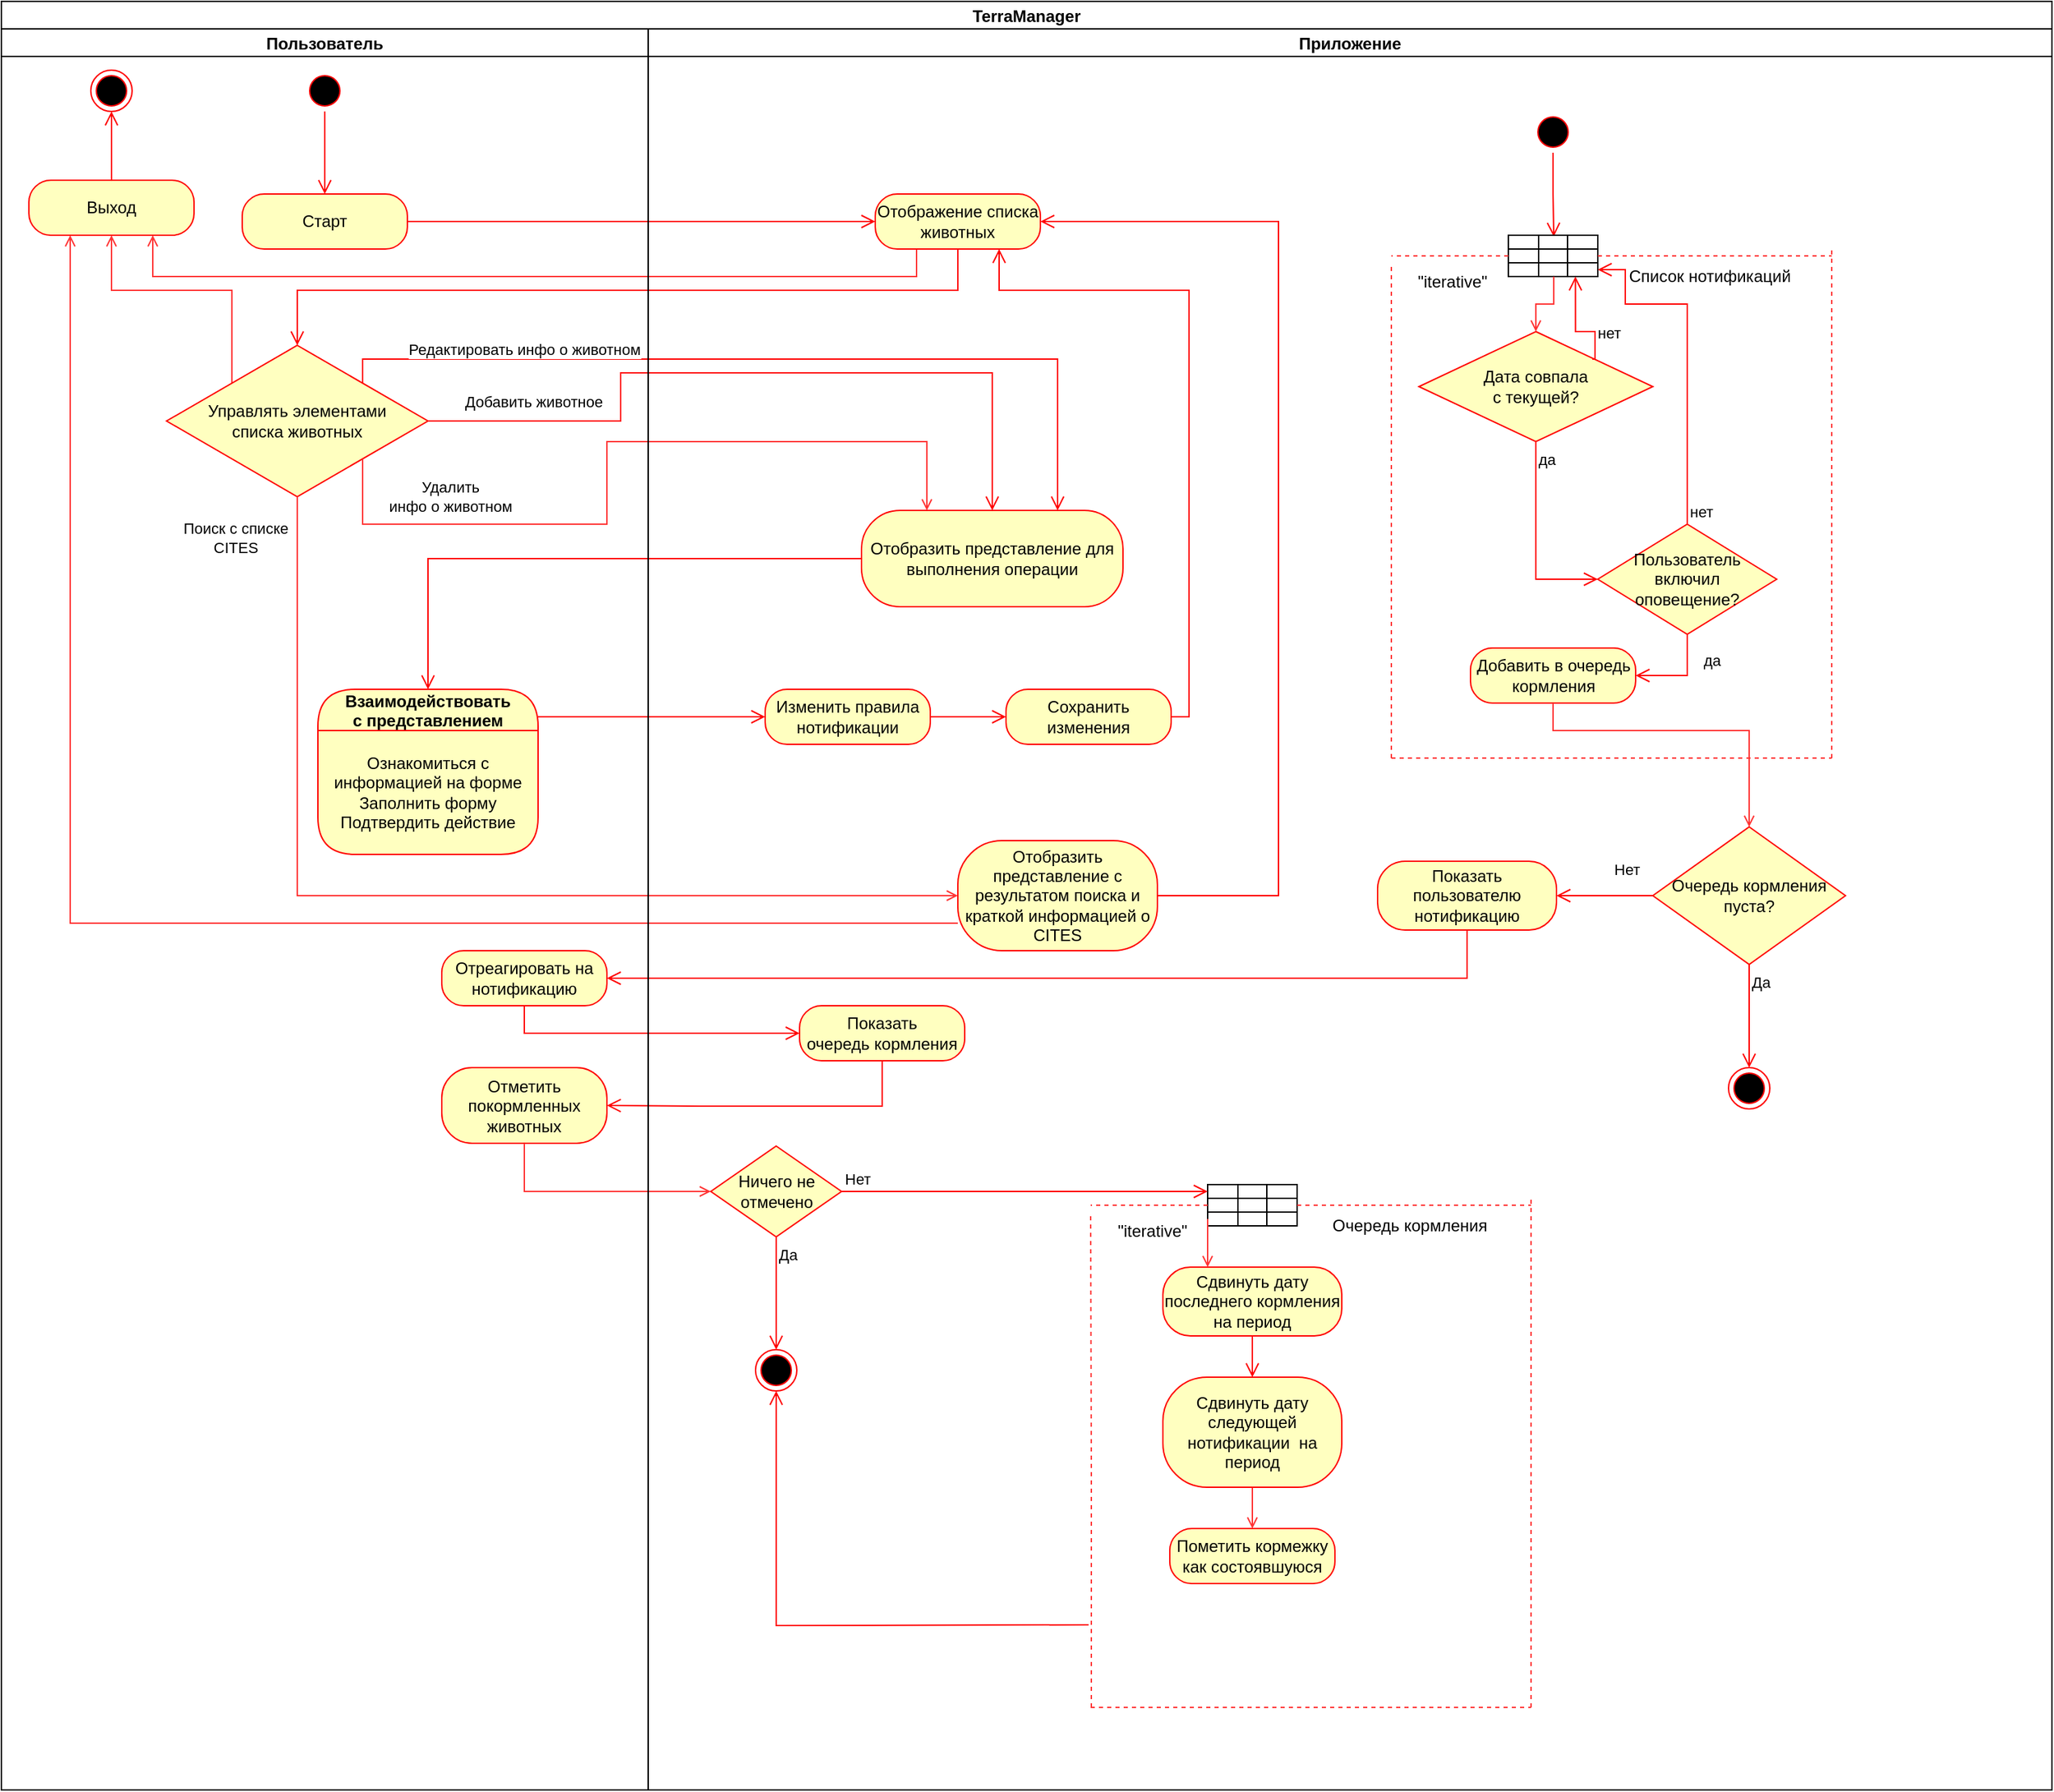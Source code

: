 <mxfile version="20.0.4" type="github" pages="3">
  <diagram id="FIrea2oT4nY-FdcruvYv" name="Action">
    <mxGraphModel dx="1038" dy="564" grid="1" gridSize="10" guides="1" tooltips="1" connect="1" arrows="1" fold="1" page="1" pageScale="1" pageWidth="1169" pageHeight="827" math="0" shadow="0">
      <root>
        <mxCell id="0" />
        <mxCell id="1" parent="0" />
        <mxCell id="qhrFOnnnxK_zlqW1Jflp-1" value="TerraManager" style="swimlane;childLayout=stackLayout;resizeParent=1;resizeParentMax=0;startSize=20;" parent="1" vertex="1">
          <mxGeometry x="30" width="1490" height="1300" as="geometry" />
        </mxCell>
        <mxCell id="qhrFOnnnxK_zlqW1Jflp-8" value="" style="edgeStyle=orthogonalEdgeStyle;html=1;verticalAlign=bottom;endArrow=open;endSize=8;strokeColor=#ff0000;rounded=0;entryX=0;entryY=0.5;entryDx=0;entryDy=0;" parent="qhrFOnnnxK_zlqW1Jflp-1" source="qhrFOnnnxK_zlqW1Jflp-7" target="qhrFOnnnxK_zlqW1Jflp-9" edge="1">
          <mxGeometry relative="1" as="geometry">
            <mxPoint x="235" y="240" as="targetPoint" />
          </mxGeometry>
        </mxCell>
        <mxCell id="qhrFOnnnxK_zlqW1Jflp-10" value="" style="edgeStyle=orthogonalEdgeStyle;html=1;verticalAlign=bottom;endArrow=open;endSize=8;strokeColor=#ff0000;rounded=0;entryX=0.5;entryY=0;entryDx=0;entryDy=0;" parent="qhrFOnnnxK_zlqW1Jflp-1" source="qhrFOnnnxK_zlqW1Jflp-9" target="qhrFOnnnxK_zlqW1Jflp-14" edge="1">
          <mxGeometry relative="1" as="geometry">
            <mxPoint x="695" y="240" as="targetPoint" />
            <Array as="points">
              <mxPoint x="695" y="210" />
              <mxPoint x="215" y="210" />
            </Array>
          </mxGeometry>
        </mxCell>
        <mxCell id="qhrFOnnnxK_zlqW1Jflp-18" value="" style="edgeStyle=orthogonalEdgeStyle;html=1;verticalAlign=bottom;endArrow=open;endSize=8;strokeColor=#ff0000;rounded=0;entryX=0.5;entryY=0;entryDx=0;entryDy=0;" parent="qhrFOnnnxK_zlqW1Jflp-1" source="qhrFOnnnxK_zlqW1Jflp-17" target="qhrFOnnnxK_zlqW1Jflp-42" edge="1">
          <mxGeometry relative="1" as="geometry">
            <mxPoint x="590" y="460" as="targetPoint" />
            <Array as="points">
              <mxPoint x="310" y="405" />
            </Array>
          </mxGeometry>
        </mxCell>
        <mxCell id="qhrFOnnnxK_zlqW1Jflp-2" value="Пользователь" style="swimlane;startSize=20;" parent="qhrFOnnnxK_zlqW1Jflp-1" vertex="1">
          <mxGeometry y="20" width="470" height="1280" as="geometry" />
        </mxCell>
        <mxCell id="qhrFOnnnxK_zlqW1Jflp-5" value="" style="ellipse;html=1;shape=startState;fillColor=#000000;strokeColor=#ff0000;" parent="qhrFOnnnxK_zlqW1Jflp-2" vertex="1">
          <mxGeometry x="220" y="30" width="30" height="30" as="geometry" />
        </mxCell>
        <mxCell id="qhrFOnnnxK_zlqW1Jflp-6" value="" style="edgeStyle=orthogonalEdgeStyle;html=1;verticalAlign=bottom;endArrow=open;endSize=8;strokeColor=#ff0000;rounded=0;" parent="qhrFOnnnxK_zlqW1Jflp-2" source="qhrFOnnnxK_zlqW1Jflp-5" target="qhrFOnnnxK_zlqW1Jflp-7" edge="1">
          <mxGeometry relative="1" as="geometry">
            <mxPoint x="235" y="120" as="targetPoint" />
          </mxGeometry>
        </mxCell>
        <mxCell id="qhrFOnnnxK_zlqW1Jflp-7" value="Старт" style="rounded=1;whiteSpace=wrap;html=1;arcSize=40;fontColor=#000000;fillColor=#ffffc0;strokeColor=#ff0000;" parent="qhrFOnnnxK_zlqW1Jflp-2" vertex="1">
          <mxGeometry x="175" y="120" width="120" height="40" as="geometry" />
        </mxCell>
        <mxCell id="qhrFOnnnxK_zlqW1Jflp-61" style="edgeStyle=orthogonalEdgeStyle;rounded=0;orthogonalLoop=1;jettySize=auto;html=1;exitX=0;exitY=0;exitDx=0;exitDy=0;endArrow=open;endFill=0;strokeColor=#FF3333;entryX=0.5;entryY=1;entryDx=0;entryDy=0;" parent="qhrFOnnnxK_zlqW1Jflp-2" source="qhrFOnnnxK_zlqW1Jflp-14" target="qhrFOnnnxK_zlqW1Jflp-57" edge="1">
          <mxGeometry relative="1" as="geometry">
            <mxPoint x="70" y="190" as="targetPoint" />
          </mxGeometry>
        </mxCell>
        <mxCell id="qhrFOnnnxK_zlqW1Jflp-14" value="Управлять элементами &lt;br&gt;списка животных" style="rhombus;whiteSpace=wrap;html=1;fillColor=#ffffc0;strokeColor=#ff0000;" parent="qhrFOnnnxK_zlqW1Jflp-2" vertex="1">
          <mxGeometry x="120" y="230" width="190" height="110" as="geometry" />
        </mxCell>
        <mxCell id="qhrFOnnnxK_zlqW1Jflp-42" value="Взаимодействовать &#xa;с представлением" style="swimlane;fontStyle=1;align=center;verticalAlign=middle;childLayout=stackLayout;horizontal=1;startSize=30;horizontalStack=0;resizeParent=0;resizeLast=1;container=0;fontColor=#000000;collapsible=0;rounded=1;arcSize=30;strokeColor=#ff0000;fillColor=#ffffc0;swimlaneFillColor=#ffffc0;dropTarget=0;" parent="qhrFOnnnxK_zlqW1Jflp-2" vertex="1">
          <mxGeometry x="230" y="480" width="160" height="120" as="geometry" />
        </mxCell>
        <mxCell id="qhrFOnnnxK_zlqW1Jflp-43" value="Ознакомиться с информацией на форме&lt;br&gt;&lt;div&gt;Заполнить форму&lt;/div&gt;&lt;div&gt;Подтвердить действие&lt;br&gt;&lt;/div&gt;" style="text;html=1;strokeColor=none;fillColor=none;align=center;verticalAlign=middle;spacingLeft=4;spacingRight=4;whiteSpace=wrap;overflow=hidden;rotatable=0;fontColor=#000000;" parent="qhrFOnnnxK_zlqW1Jflp-42" vertex="1">
          <mxGeometry y="30" width="160" height="90" as="geometry" />
        </mxCell>
        <mxCell id="qhrFOnnnxK_zlqW1Jflp-57" value="Выход" style="rounded=1;whiteSpace=wrap;html=1;arcSize=40;fontColor=#000000;fillColor=#ffffc0;strokeColor=#ff0000;" parent="qhrFOnnnxK_zlqW1Jflp-2" vertex="1">
          <mxGeometry x="20" y="110" width="120" height="40" as="geometry" />
        </mxCell>
        <mxCell id="qhrFOnnnxK_zlqW1Jflp-58" value="" style="edgeStyle=orthogonalEdgeStyle;html=1;verticalAlign=bottom;endArrow=open;endSize=8;strokeColor=#ff0000;rounded=0;entryX=0.5;entryY=1;entryDx=0;entryDy=0;" parent="qhrFOnnnxK_zlqW1Jflp-2" source="qhrFOnnnxK_zlqW1Jflp-57" target="qhrFOnnnxK_zlqW1Jflp-59" edge="1">
          <mxGeometry relative="1" as="geometry">
            <mxPoint x="70" y="270" as="targetPoint" />
            <Array as="points" />
          </mxGeometry>
        </mxCell>
        <mxCell id="qhrFOnnnxK_zlqW1Jflp-59" value="" style="ellipse;html=1;shape=endState;fillColor=#000000;strokeColor=#ff0000;" parent="qhrFOnnnxK_zlqW1Jflp-2" vertex="1">
          <mxGeometry x="65" y="30" width="30" height="30" as="geometry" />
        </mxCell>
        <mxCell id="lInFxWvaS7vwNwoNhhbJ-1" value="Отреагировать на нотификацию" style="rounded=1;whiteSpace=wrap;html=1;arcSize=40;fontColor=#000000;fillColor=#ffffc0;strokeColor=#ff0000;" parent="qhrFOnnnxK_zlqW1Jflp-2" vertex="1">
          <mxGeometry x="320" y="670" width="120" height="40" as="geometry" />
        </mxCell>
        <mxCell id="lInFxWvaS7vwNwoNhhbJ-5" value="Отметить покормленных&lt;br&gt;животных" style="rounded=1;whiteSpace=wrap;html=1;arcSize=40;fontColor=#000000;fillColor=#ffffc0;strokeColor=#ff0000;" parent="qhrFOnnnxK_zlqW1Jflp-2" vertex="1">
          <mxGeometry x="320" y="755" width="120" height="55" as="geometry" />
        </mxCell>
        <mxCell id="qhrFOnnnxK_zlqW1Jflp-16" value="Редактировать инфо о животном" style="edgeStyle=orthogonalEdgeStyle;html=1;align=left;verticalAlign=top;endArrow=open;endSize=8;strokeColor=#ff0000;rounded=0;exitX=1;exitY=0;exitDx=0;exitDy=0;entryX=0.75;entryY=0;entryDx=0;entryDy=0;" parent="qhrFOnnnxK_zlqW1Jflp-1" source="qhrFOnnnxK_zlqW1Jflp-14" target="qhrFOnnnxK_zlqW1Jflp-17" edge="1">
          <mxGeometry x="-0.846" y="20" relative="1" as="geometry">
            <mxPoint x="770" y="295" as="targetPoint" />
            <Array as="points">
              <mxPoint x="263" y="260" />
              <mxPoint x="768" y="260" />
            </Array>
            <mxPoint as="offset" />
          </mxGeometry>
        </mxCell>
        <mxCell id="qhrFOnnnxK_zlqW1Jflp-15" value="Добавить животное" style="edgeStyle=orthogonalEdgeStyle;html=1;align=left;verticalAlign=bottom;endArrow=open;endSize=8;strokeColor=#ff0000;rounded=0;exitX=1;exitY=0.5;exitDx=0;exitDy=0;entryX=0.5;entryY=0;entryDx=0;entryDy=0;" parent="qhrFOnnnxK_zlqW1Jflp-1" source="qhrFOnnnxK_zlqW1Jflp-14" target="qhrFOnnnxK_zlqW1Jflp-17" edge="1">
          <mxGeometry x="-0.909" y="5" relative="1" as="geometry">
            <mxPoint x="670" y="295" as="targetPoint" />
            <mxPoint x="330" y="294.5" as="sourcePoint" />
            <Array as="points">
              <mxPoint x="450" y="305" />
              <mxPoint x="450" y="270" />
              <mxPoint x="720" y="270" />
            </Array>
            <mxPoint as="offset" />
          </mxGeometry>
        </mxCell>
        <mxCell id="qhrFOnnnxK_zlqW1Jflp-34" value="Удалить&lt;br&gt;инфо о животном" style="edgeStyle=orthogonalEdgeStyle;rounded=0;orthogonalLoop=1;jettySize=auto;html=1;exitX=1;exitY=1;exitDx=0;exitDy=0;endArrow=open;endFill=0;strokeColor=#FF3333;entryX=0.25;entryY=0;entryDx=0;entryDy=0;" parent="qhrFOnnnxK_zlqW1Jflp-1" source="qhrFOnnnxK_zlqW1Jflp-14" target="qhrFOnnnxK_zlqW1Jflp-17" edge="1">
          <mxGeometry x="-0.611" y="20" relative="1" as="geometry">
            <mxPoint x="670" y="295" as="targetPoint" />
            <Array as="points">
              <mxPoint x="263" y="380" />
              <mxPoint x="440" y="380" />
              <mxPoint x="440" y="320" />
              <mxPoint x="673" y="320" />
            </Array>
            <mxPoint as="offset" />
          </mxGeometry>
        </mxCell>
        <mxCell id="qhrFOnnnxK_zlqW1Jflp-44" value="" style="edgeStyle=orthogonalEdgeStyle;html=1;verticalAlign=bottom;endArrow=open;endSize=8;strokeColor=#ff0000;rounded=0;entryX=0;entryY=0.5;entryDx=0;entryDy=0;" parent="qhrFOnnnxK_zlqW1Jflp-1" source="qhrFOnnnxK_zlqW1Jflp-42" target="k8adD4l0ToZcmc2hEq4d-1" edge="1">
          <mxGeometry relative="1" as="geometry">
            <mxPoint x="600" y="550" as="targetPoint" />
            <Array as="points">
              <mxPoint x="520" y="520" />
              <mxPoint x="520" y="520" />
            </Array>
          </mxGeometry>
        </mxCell>
        <mxCell id="qhrFOnnnxK_zlqW1Jflp-48" value="Поиск с списке&lt;br&gt;CITES" style="edgeStyle=orthogonalEdgeStyle;rounded=0;orthogonalLoop=1;jettySize=auto;html=1;exitX=0.5;exitY=1;exitDx=0;exitDy=0;endArrow=open;endFill=0;strokeColor=#FF3333;entryX=0;entryY=0.5;entryDx=0;entryDy=0;" parent="qhrFOnnnxK_zlqW1Jflp-1" source="qhrFOnnnxK_zlqW1Jflp-14" target="qhrFOnnnxK_zlqW1Jflp-49" edge="1">
          <mxGeometry x="-0.922" y="-45" relative="1" as="geometry">
            <mxPoint x="690" y="670" as="targetPoint" />
            <mxPoint x="130" y="385" as="sourcePoint" />
            <Array as="points">
              <mxPoint x="215" y="650" />
            </Array>
            <mxPoint as="offset" />
          </mxGeometry>
        </mxCell>
        <mxCell id="qhrFOnnnxK_zlqW1Jflp-60" style="edgeStyle=orthogonalEdgeStyle;rounded=0;orthogonalLoop=1;jettySize=auto;html=1;exitX=0.25;exitY=1;exitDx=0;exitDy=0;endArrow=open;endFill=0;strokeColor=#FF3333;entryX=0.75;entryY=1;entryDx=0;entryDy=0;" parent="qhrFOnnnxK_zlqW1Jflp-1" source="qhrFOnnnxK_zlqW1Jflp-9" target="qhrFOnnnxK_zlqW1Jflp-57" edge="1">
          <mxGeometry relative="1" as="geometry">
            <mxPoint x="90" y="220" as="targetPoint" />
            <Array as="points">
              <mxPoint x="665" y="200" />
              <mxPoint x="110" y="200" />
            </Array>
          </mxGeometry>
        </mxCell>
        <mxCell id="qhrFOnnnxK_zlqW1Jflp-62" style="edgeStyle=orthogonalEdgeStyle;rounded=0;orthogonalLoop=1;jettySize=auto;html=1;exitX=0;exitY=0.75;exitDx=0;exitDy=0;endArrow=open;endFill=0;strokeColor=#FF3333;entryX=0.25;entryY=1;entryDx=0;entryDy=0;" parent="qhrFOnnnxK_zlqW1Jflp-1" source="qhrFOnnnxK_zlqW1Jflp-49" target="qhrFOnnnxK_zlqW1Jflp-57" edge="1">
          <mxGeometry relative="1" as="geometry">
            <mxPoint x="40" y="210" as="targetPoint" />
          </mxGeometry>
        </mxCell>
        <mxCell id="k8adD4l0ToZcmc2hEq4d-63" value="" style="edgeStyle=orthogonalEdgeStyle;html=1;verticalAlign=bottom;endArrow=open;endSize=8;strokeColor=#ff0000;rounded=0;entryX=1;entryY=0.5;entryDx=0;entryDy=0;" parent="qhrFOnnnxK_zlqW1Jflp-1" source="k8adD4l0ToZcmc2hEq4d-62" target="lInFxWvaS7vwNwoNhhbJ-1" edge="1">
          <mxGeometry relative="1" as="geometry">
            <mxPoint x="1130" y="770" as="targetPoint" />
            <Array as="points">
              <mxPoint x="1065" y="710" />
            </Array>
          </mxGeometry>
        </mxCell>
        <mxCell id="lInFxWvaS7vwNwoNhhbJ-2" value="" style="edgeStyle=orthogonalEdgeStyle;html=1;verticalAlign=bottom;endArrow=open;endSize=8;strokeColor=#ff0000;rounded=0;entryX=0;entryY=0.5;entryDx=0;entryDy=0;" parent="qhrFOnnnxK_zlqW1Jflp-1" source="lInFxWvaS7vwNwoNhhbJ-1" target="lInFxWvaS7vwNwoNhhbJ-3" edge="1">
          <mxGeometry relative="1" as="geometry">
            <mxPoint x="380" y="790" as="targetPoint" />
            <Array as="points">
              <mxPoint x="380" y="750" />
            </Array>
          </mxGeometry>
        </mxCell>
        <mxCell id="lInFxWvaS7vwNwoNhhbJ-4" value="" style="edgeStyle=orthogonalEdgeStyle;html=1;verticalAlign=bottom;endArrow=open;endSize=8;strokeColor=#ff0000;rounded=0;entryX=1;entryY=0.5;entryDx=0;entryDy=0;" parent="qhrFOnnnxK_zlqW1Jflp-1" source="lInFxWvaS7vwNwoNhhbJ-3" target="lInFxWvaS7vwNwoNhhbJ-5" edge="1">
          <mxGeometry relative="1" as="geometry">
            <mxPoint x="640" y="830" as="targetPoint" />
            <Array as="points">
              <mxPoint x="640" y="803" />
              <mxPoint x="510" y="803" />
            </Array>
          </mxGeometry>
        </mxCell>
        <mxCell id="lInFxWvaS7vwNwoNhhbJ-43" style="edgeStyle=orthogonalEdgeStyle;rounded=0;orthogonalLoop=1;jettySize=auto;html=1;exitX=0.5;exitY=1;exitDx=0;exitDy=0;entryX=0;entryY=0.5;entryDx=0;entryDy=0;endArrow=open;endFill=0;strokeColor=#FF3333;" parent="qhrFOnnnxK_zlqW1Jflp-1" source="lInFxWvaS7vwNwoNhhbJ-5" target="lInFxWvaS7vwNwoNhhbJ-39" edge="1">
          <mxGeometry relative="1" as="geometry" />
        </mxCell>
        <mxCell id="qhrFOnnnxK_zlqW1Jflp-3" value="Приложение" style="swimlane;startSize=20;" parent="qhrFOnnnxK_zlqW1Jflp-1" vertex="1">
          <mxGeometry x="470" y="20" width="1020" height="1280" as="geometry" />
        </mxCell>
        <mxCell id="qhrFOnnnxK_zlqW1Jflp-9" value="Отображение списка животных" style="rounded=1;whiteSpace=wrap;html=1;arcSize=40;fontColor=#000000;fillColor=#ffffc0;strokeColor=#ff0000;" parent="qhrFOnnnxK_zlqW1Jflp-3" vertex="1">
          <mxGeometry x="165" y="120" width="120" height="40" as="geometry" />
        </mxCell>
        <mxCell id="qhrFOnnnxK_zlqW1Jflp-17" value="Отобразить представление для выполнения операции" style="rounded=1;whiteSpace=wrap;html=1;arcSize=40;fontColor=#000000;fillColor=#ffffc0;strokeColor=#ff0000;" parent="qhrFOnnnxK_zlqW1Jflp-3" vertex="1">
          <mxGeometry x="155" y="350" width="190" height="70" as="geometry" />
        </mxCell>
        <mxCell id="qhrFOnnnxK_zlqW1Jflp-45" value="Сохранить изменения" style="rounded=1;whiteSpace=wrap;html=1;arcSize=40;fontColor=#000000;fillColor=#ffffc0;strokeColor=#ff0000;" parent="qhrFOnnnxK_zlqW1Jflp-3" vertex="1">
          <mxGeometry x="260" y="480" width="120" height="40" as="geometry" />
        </mxCell>
        <mxCell id="qhrFOnnnxK_zlqW1Jflp-46" value="" style="edgeStyle=orthogonalEdgeStyle;html=1;verticalAlign=bottom;endArrow=open;endSize=8;strokeColor=#ff0000;rounded=0;entryX=0.75;entryY=1;entryDx=0;entryDy=0;" parent="qhrFOnnnxK_zlqW1Jflp-3" source="qhrFOnnnxK_zlqW1Jflp-45" target="qhrFOnnnxK_zlqW1Jflp-9" edge="1">
          <mxGeometry relative="1" as="geometry">
            <mxPoint x="392.5" y="425" as="targetPoint" />
            <Array as="points">
              <mxPoint x="393" y="500" />
              <mxPoint x="393" y="190" />
              <mxPoint x="255" y="190" />
            </Array>
          </mxGeometry>
        </mxCell>
        <mxCell id="qhrFOnnnxK_zlqW1Jflp-49" value="Отобразить представление с результатом поиска и краткой информацией о CITES" style="rounded=1;whiteSpace=wrap;html=1;arcSize=40;fontColor=#000000;fillColor=#ffffc0;strokeColor=#ff0000;" parent="qhrFOnnnxK_zlqW1Jflp-3" vertex="1">
          <mxGeometry x="225" y="590" width="145" height="80" as="geometry" />
        </mxCell>
        <mxCell id="qhrFOnnnxK_zlqW1Jflp-50" value="" style="edgeStyle=orthogonalEdgeStyle;html=1;verticalAlign=bottom;endArrow=open;endSize=8;strokeColor=#ff0000;rounded=0;entryX=1;entryY=0.5;entryDx=0;entryDy=0;" parent="qhrFOnnnxK_zlqW1Jflp-3" source="qhrFOnnnxK_zlqW1Jflp-49" target="qhrFOnnnxK_zlqW1Jflp-9" edge="1">
          <mxGeometry relative="1" as="geometry">
            <mxPoint x="460" y="140" as="targetPoint" />
            <Array as="points">
              <mxPoint x="458" y="630" />
              <mxPoint x="458" y="140" />
            </Array>
          </mxGeometry>
        </mxCell>
        <mxCell id="k8adD4l0ToZcmc2hEq4d-1" value="Изменить правила нотификации" style="rounded=1;whiteSpace=wrap;html=1;arcSize=40;fontColor=#000000;fillColor=#ffffc0;strokeColor=#ff0000;" parent="qhrFOnnnxK_zlqW1Jflp-3" vertex="1">
          <mxGeometry x="85" y="480" width="120" height="40" as="geometry" />
        </mxCell>
        <mxCell id="k8adD4l0ToZcmc2hEq4d-2" value="" style="edgeStyle=orthogonalEdgeStyle;html=1;verticalAlign=bottom;endArrow=open;endSize=8;strokeColor=#ff0000;rounded=0;entryX=0;entryY=0.5;entryDx=0;entryDy=0;" parent="qhrFOnnnxK_zlqW1Jflp-3" source="k8adD4l0ToZcmc2hEq4d-1" target="qhrFOnnnxK_zlqW1Jflp-45" edge="1">
          <mxGeometry relative="1" as="geometry">
            <mxPoint x="105" y="550" as="targetPoint" />
          </mxGeometry>
        </mxCell>
        <mxCell id="k8adD4l0ToZcmc2hEq4d-3" value="" style="ellipse;html=1;shape=startState;fillColor=#000000;strokeColor=#ff0000;" parent="qhrFOnnnxK_zlqW1Jflp-3" vertex="1">
          <mxGeometry x="642.5" y="60" width="30" height="30" as="geometry" />
        </mxCell>
        <mxCell id="k8adD4l0ToZcmc2hEq4d-4" value="" style="edgeStyle=orthogonalEdgeStyle;html=1;verticalAlign=bottom;endArrow=open;endSize=8;strokeColor=#ff0000;rounded=0;entryX=0.508;entryY=0.1;entryDx=0;entryDy=0;entryPerimeter=0;" parent="qhrFOnnnxK_zlqW1Jflp-3" source="k8adD4l0ToZcmc2hEq4d-3" target="k8adD4l0ToZcmc2hEq4d-11" edge="1">
          <mxGeometry relative="1" as="geometry">
            <mxPoint x="665" y="150" as="targetPoint" />
          </mxGeometry>
        </mxCell>
        <mxCell id="k8adD4l0ToZcmc2hEq4d-10" value="" style="shape=table;html=1;whiteSpace=wrap;startSize=0;container=1;collapsible=0;childLayout=tableLayout;" parent="qhrFOnnnxK_zlqW1Jflp-3" vertex="1">
          <mxGeometry x="625" y="150" width="65" height="30" as="geometry" />
        </mxCell>
        <mxCell id="k8adD4l0ToZcmc2hEq4d-11" value="" style="shape=tableRow;horizontal=0;startSize=0;swimlaneHead=0;swimlaneBody=0;top=0;left=0;bottom=0;right=0;collapsible=0;dropTarget=0;fillColor=none;points=[[0,0.5],[1,0.5]];portConstraint=eastwest;" parent="k8adD4l0ToZcmc2hEq4d-10" vertex="1">
          <mxGeometry width="65" height="10" as="geometry" />
        </mxCell>
        <mxCell id="k8adD4l0ToZcmc2hEq4d-12" value="" style="shape=partialRectangle;html=1;whiteSpace=wrap;connectable=0;fillColor=none;top=0;left=0;bottom=0;right=0;overflow=hidden;" parent="k8adD4l0ToZcmc2hEq4d-11" vertex="1">
          <mxGeometry width="22" height="10" as="geometry">
            <mxRectangle width="22" height="10" as="alternateBounds" />
          </mxGeometry>
        </mxCell>
        <mxCell id="k8adD4l0ToZcmc2hEq4d-13" value="" style="shape=partialRectangle;html=1;whiteSpace=wrap;connectable=0;fillColor=none;top=0;left=0;bottom=0;right=0;overflow=hidden;" parent="k8adD4l0ToZcmc2hEq4d-11" vertex="1">
          <mxGeometry x="22" width="21" height="10" as="geometry">
            <mxRectangle width="21" height="10" as="alternateBounds" />
          </mxGeometry>
        </mxCell>
        <mxCell id="k8adD4l0ToZcmc2hEq4d-14" value="" style="shape=partialRectangle;html=1;whiteSpace=wrap;connectable=0;fillColor=none;top=0;left=0;bottom=0;right=0;overflow=hidden;" parent="k8adD4l0ToZcmc2hEq4d-11" vertex="1">
          <mxGeometry x="43" width="22" height="10" as="geometry">
            <mxRectangle width="22" height="10" as="alternateBounds" />
          </mxGeometry>
        </mxCell>
        <mxCell id="k8adD4l0ToZcmc2hEq4d-15" value="" style="shape=tableRow;horizontal=0;startSize=0;swimlaneHead=0;swimlaneBody=0;top=0;left=0;bottom=0;right=0;collapsible=0;dropTarget=0;fillColor=none;points=[[0,0.5],[1,0.5]];portConstraint=eastwest;" parent="k8adD4l0ToZcmc2hEq4d-10" vertex="1">
          <mxGeometry y="10" width="65" height="10" as="geometry" />
        </mxCell>
        <mxCell id="k8adD4l0ToZcmc2hEq4d-16" value="" style="shape=partialRectangle;html=1;whiteSpace=wrap;connectable=0;fillColor=none;top=0;left=0;bottom=0;right=0;overflow=hidden;" parent="k8adD4l0ToZcmc2hEq4d-15" vertex="1">
          <mxGeometry width="22" height="10" as="geometry">
            <mxRectangle width="22" height="10" as="alternateBounds" />
          </mxGeometry>
        </mxCell>
        <mxCell id="k8adD4l0ToZcmc2hEq4d-17" value="" style="shape=partialRectangle;html=1;whiteSpace=wrap;connectable=0;fillColor=none;top=0;left=0;bottom=0;right=0;overflow=hidden;" parent="k8adD4l0ToZcmc2hEq4d-15" vertex="1">
          <mxGeometry x="22" width="21" height="10" as="geometry">
            <mxRectangle width="21" height="10" as="alternateBounds" />
          </mxGeometry>
        </mxCell>
        <mxCell id="k8adD4l0ToZcmc2hEq4d-18" value="" style="shape=partialRectangle;html=1;whiteSpace=wrap;connectable=0;fillColor=none;top=0;left=0;bottom=0;right=0;overflow=hidden;" parent="k8adD4l0ToZcmc2hEq4d-15" vertex="1">
          <mxGeometry x="43" width="22" height="10" as="geometry">
            <mxRectangle width="22" height="10" as="alternateBounds" />
          </mxGeometry>
        </mxCell>
        <mxCell id="k8adD4l0ToZcmc2hEq4d-19" value="" style="shape=tableRow;horizontal=0;startSize=0;swimlaneHead=0;swimlaneBody=0;top=0;left=0;bottom=0;right=0;collapsible=0;dropTarget=0;fillColor=none;points=[[0,0.5],[1,0.5]];portConstraint=eastwest;" parent="k8adD4l0ToZcmc2hEq4d-10" vertex="1">
          <mxGeometry y="20" width="65" height="10" as="geometry" />
        </mxCell>
        <mxCell id="k8adD4l0ToZcmc2hEq4d-20" value="" style="shape=partialRectangle;html=1;whiteSpace=wrap;connectable=0;fillColor=none;top=0;left=0;bottom=0;right=0;overflow=hidden;" parent="k8adD4l0ToZcmc2hEq4d-19" vertex="1">
          <mxGeometry width="22" height="10" as="geometry">
            <mxRectangle width="22" height="10" as="alternateBounds" />
          </mxGeometry>
        </mxCell>
        <mxCell id="k8adD4l0ToZcmc2hEq4d-21" value="" style="shape=partialRectangle;html=1;whiteSpace=wrap;connectable=0;fillColor=none;top=0;left=0;bottom=0;right=0;overflow=hidden;" parent="k8adD4l0ToZcmc2hEq4d-19" vertex="1">
          <mxGeometry x="22" width="21" height="10" as="geometry">
            <mxRectangle width="21" height="10" as="alternateBounds" />
          </mxGeometry>
        </mxCell>
        <mxCell id="k8adD4l0ToZcmc2hEq4d-22" value="" style="shape=partialRectangle;html=1;whiteSpace=wrap;connectable=0;fillColor=none;top=0;left=0;bottom=0;right=0;overflow=hidden;pointerEvents=1;" parent="k8adD4l0ToZcmc2hEq4d-19" vertex="1">
          <mxGeometry x="43" width="22" height="10" as="geometry">
            <mxRectangle width="22" height="10" as="alternateBounds" />
          </mxGeometry>
        </mxCell>
        <mxCell id="k8adD4l0ToZcmc2hEq4d-23" value="" style="endArrow=none;dashed=1;html=1;rounded=0;strokeColor=#FF3333;exitX=1;exitY=0.5;exitDx=0;exitDy=0;" parent="qhrFOnnnxK_zlqW1Jflp-3" source="k8adD4l0ToZcmc2hEq4d-15" edge="1">
          <mxGeometry width="50" height="50" relative="1" as="geometry">
            <mxPoint x="780" y="290" as="sourcePoint" />
            <mxPoint x="860" y="165" as="targetPoint" />
          </mxGeometry>
        </mxCell>
        <mxCell id="k8adD4l0ToZcmc2hEq4d-25" value="Список нотификаций" style="text;html=1;align=center;verticalAlign=middle;resizable=0;points=[];autosize=1;strokeColor=none;fillColor=none;" parent="qhrFOnnnxK_zlqW1Jflp-3" vertex="1">
          <mxGeometry x="701" y="165" width="140" height="30" as="geometry" />
        </mxCell>
        <mxCell id="k8adD4l0ToZcmc2hEq4d-27" value="Дата совпала &lt;br&gt;с текущей?" style="rhombus;whiteSpace=wrap;html=1;fillColor=#ffffc0;strokeColor=#ff0000;" parent="qhrFOnnnxK_zlqW1Jflp-3" vertex="1">
          <mxGeometry x="560" y="220" width="170" height="80" as="geometry" />
        </mxCell>
        <mxCell id="k8adD4l0ToZcmc2hEq4d-28" value="нет" style="edgeStyle=orthogonalEdgeStyle;html=1;align=left;verticalAlign=bottom;endArrow=open;endSize=8;strokeColor=#ff0000;rounded=0;entryX=0.75;entryY=1;entryDx=0;entryDy=0;" parent="qhrFOnnnxK_zlqW1Jflp-3" target="k8adD4l0ToZcmc2hEq4d-10" edge="1">
          <mxGeometry x="-0.685" relative="1" as="geometry">
            <mxPoint x="800" y="275" as="targetPoint" />
            <mxPoint x="686" y="240" as="sourcePoint" />
            <Array as="points">
              <mxPoint x="688" y="240" />
              <mxPoint x="688" y="220" />
              <mxPoint x="674" y="220" />
            </Array>
            <mxPoint as="offset" />
          </mxGeometry>
        </mxCell>
        <mxCell id="k8adD4l0ToZcmc2hEq4d-29" value="да" style="edgeStyle=orthogonalEdgeStyle;html=1;align=left;verticalAlign=top;endArrow=open;endSize=8;strokeColor=#ff0000;rounded=0;entryX=0;entryY=0.5;entryDx=0;entryDy=0;" parent="qhrFOnnnxK_zlqW1Jflp-3" source="k8adD4l0ToZcmc2hEq4d-27" target="k8adD4l0ToZcmc2hEq4d-33" edge="1">
          <mxGeometry x="-1" relative="1" as="geometry">
            <mxPoint x="607.5" y="515" as="targetPoint" />
            <Array as="points">
              <mxPoint x="645" y="400" />
            </Array>
          </mxGeometry>
        </mxCell>
        <mxCell id="k8adD4l0ToZcmc2hEq4d-30" value="&quot;iterative&quot;" style="text;html=1;align=center;verticalAlign=middle;resizable=0;points=[];autosize=1;strokeColor=none;fillColor=none;" parent="qhrFOnnnxK_zlqW1Jflp-3" vertex="1">
          <mxGeometry x="549" y="169" width="70" height="30" as="geometry" />
        </mxCell>
        <mxCell id="k8adD4l0ToZcmc2hEq4d-26" style="edgeStyle=orthogonalEdgeStyle;rounded=0;orthogonalLoop=1;jettySize=auto;html=1;endArrow=open;endFill=0;strokeColor=#FF3333;entryX=0.5;entryY=0;entryDx=0;entryDy=0;" parent="qhrFOnnnxK_zlqW1Jflp-3" target="k8adD4l0ToZcmc2hEq4d-27" edge="1">
          <mxGeometry relative="1" as="geometry">
            <mxPoint x="650" y="220" as="targetPoint" />
            <mxPoint x="658" y="180" as="sourcePoint" />
            <Array as="points">
              <mxPoint x="658" y="180" />
              <mxPoint x="658" y="200" />
              <mxPoint x="645" y="200" />
            </Array>
          </mxGeometry>
        </mxCell>
        <mxCell id="k8adD4l0ToZcmc2hEq4d-33" value="Пользователь&lt;br&gt;включил &lt;br&gt;оповещение?" style="rhombus;whiteSpace=wrap;html=1;fillColor=#ffffc0;strokeColor=#ff0000;" parent="qhrFOnnnxK_zlqW1Jflp-3" vertex="1">
          <mxGeometry x="690" y="360" width="130" height="80" as="geometry" />
        </mxCell>
        <mxCell id="k8adD4l0ToZcmc2hEq4d-34" value="нет" style="edgeStyle=orthogonalEdgeStyle;html=1;align=left;verticalAlign=bottom;endArrow=open;endSize=8;strokeColor=#ff0000;rounded=0;entryX=1;entryY=0.5;entryDx=0;entryDy=0;" parent="qhrFOnnnxK_zlqW1Jflp-3" source="k8adD4l0ToZcmc2hEq4d-33" target="k8adD4l0ToZcmc2hEq4d-19" edge="1">
          <mxGeometry x="-1" relative="1" as="geometry">
            <mxPoint x="860" y="275" as="targetPoint" />
            <Array as="points">
              <mxPoint x="755" y="200" />
              <mxPoint x="710" y="200" />
              <mxPoint x="710" y="175" />
            </Array>
          </mxGeometry>
        </mxCell>
        <mxCell id="k8adD4l0ToZcmc2hEq4d-35" value="да" style="edgeStyle=orthogonalEdgeStyle;html=1;align=left;verticalAlign=top;endArrow=open;endSize=8;strokeColor=#ff0000;rounded=0;entryX=1;entryY=0.5;entryDx=0;entryDy=0;" parent="qhrFOnnnxK_zlqW1Jflp-3" source="k8adD4l0ToZcmc2hEq4d-33" target="k8adD4l0ToZcmc2hEq4d-38" edge="1">
          <mxGeometry x="-0.843" y="10" relative="1" as="geometry">
            <mxPoint x="707.5" y="515" as="targetPoint" />
            <Array as="points">
              <mxPoint x="755" y="470" />
            </Array>
            <mxPoint as="offset" />
          </mxGeometry>
        </mxCell>
        <mxCell id="k8adD4l0ToZcmc2hEq4d-38" value="Добавить в очередь кормления" style="rounded=1;whiteSpace=wrap;html=1;arcSize=40;fontColor=#000000;fillColor=#ffffc0;strokeColor=#ff0000;" parent="qhrFOnnnxK_zlqW1Jflp-3" vertex="1">
          <mxGeometry x="597.5" y="450" width="120" height="40" as="geometry" />
        </mxCell>
        <mxCell id="k8adD4l0ToZcmc2hEq4d-57" value="" style="endArrow=none;dashed=1;html=1;rounded=0;strokeColor=#FF3333;" parent="qhrFOnnnxK_zlqW1Jflp-3" edge="1">
          <mxGeometry width="50" height="50" relative="1" as="geometry">
            <mxPoint x="860" y="530" as="sourcePoint" />
            <mxPoint x="860" y="160" as="targetPoint" />
          </mxGeometry>
        </mxCell>
        <mxCell id="k8adD4l0ToZcmc2hEq4d-60" value="" style="endArrow=none;dashed=1;html=1;rounded=0;strokeColor=#FF3333;" parent="qhrFOnnnxK_zlqW1Jflp-3" edge="1">
          <mxGeometry width="50" height="50" relative="1" as="geometry">
            <mxPoint x="540" y="530" as="sourcePoint" />
            <mxPoint x="540" y="170" as="targetPoint" />
          </mxGeometry>
        </mxCell>
        <mxCell id="k8adD4l0ToZcmc2hEq4d-61" value="" style="endArrow=none;dashed=1;html=1;rounded=0;strokeColor=#FF3333;" parent="qhrFOnnnxK_zlqW1Jflp-3" edge="1">
          <mxGeometry width="50" height="50" relative="1" as="geometry">
            <mxPoint x="540" y="530" as="sourcePoint" />
            <mxPoint x="860" y="530" as="targetPoint" />
          </mxGeometry>
        </mxCell>
        <mxCell id="k8adD4l0ToZcmc2hEq4d-62" value="Показать пользователю&lt;br&gt;нотификацию" style="rounded=1;whiteSpace=wrap;html=1;arcSize=40;fontColor=#000000;fillColor=#ffffc0;strokeColor=#ff0000;" parent="qhrFOnnnxK_zlqW1Jflp-3" vertex="1">
          <mxGeometry x="530" y="605" width="130" height="50" as="geometry" />
        </mxCell>
        <mxCell id="k8adD4l0ToZcmc2hEq4d-40" style="edgeStyle=orthogonalEdgeStyle;rounded=0;orthogonalLoop=1;jettySize=auto;html=1;endArrow=open;endFill=0;strokeColor=#FF3333;entryX=0.5;entryY=0;entryDx=0;entryDy=0;" parent="qhrFOnnnxK_zlqW1Jflp-3" source="k8adD4l0ToZcmc2hEq4d-38" target="k8adD4l0ToZcmc2hEq4d-64" edge="1">
          <mxGeometry relative="1" as="geometry">
            <mxPoint x="658.01" y="515" as="targetPoint" />
            <Array as="points">
              <mxPoint x="658" y="510" />
              <mxPoint x="800" y="510" />
            </Array>
          </mxGeometry>
        </mxCell>
        <mxCell id="k8adD4l0ToZcmc2hEq4d-64" value="Очередь кормления пуста?" style="rhombus;whiteSpace=wrap;html=1;fillColor=#ffffc0;strokeColor=#ff0000;" parent="qhrFOnnnxK_zlqW1Jflp-3" vertex="1">
          <mxGeometry x="730" y="580" width="140" height="100" as="geometry" />
        </mxCell>
        <mxCell id="k8adD4l0ToZcmc2hEq4d-65" value="Нет" style="edgeStyle=orthogonalEdgeStyle;html=1;align=left;verticalAlign=bottom;endArrow=open;endSize=8;strokeColor=#ff0000;rounded=0;entryX=1;entryY=0.5;entryDx=0;entryDy=0;" parent="qhrFOnnnxK_zlqW1Jflp-3" edge="1">
          <mxGeometry x="-0.143" y="-10" relative="1" as="geometry">
            <mxPoint x="660" y="630" as="targetPoint" />
            <mxPoint x="730" y="630" as="sourcePoint" />
            <mxPoint as="offset" />
          </mxGeometry>
        </mxCell>
        <mxCell id="k8adD4l0ToZcmc2hEq4d-66" value="Да" style="edgeStyle=orthogonalEdgeStyle;html=1;align=left;verticalAlign=top;endArrow=open;endSize=8;strokeColor=#ff0000;rounded=0;" parent="qhrFOnnnxK_zlqW1Jflp-3" source="k8adD4l0ToZcmc2hEq4d-64" target="k8adD4l0ToZcmc2hEq4d-67" edge="1">
          <mxGeometry x="-1" relative="1" as="geometry">
            <mxPoint x="800" y="770" as="targetPoint" />
          </mxGeometry>
        </mxCell>
        <mxCell id="k8adD4l0ToZcmc2hEq4d-67" value="" style="ellipse;html=1;shape=endState;fillColor=#000000;strokeColor=#ff0000;" parent="qhrFOnnnxK_zlqW1Jflp-3" vertex="1">
          <mxGeometry x="785" y="755" width="30" height="30" as="geometry" />
        </mxCell>
        <mxCell id="lInFxWvaS7vwNwoNhhbJ-3" value="Показать&lt;br&gt;очередь кормления" style="rounded=1;whiteSpace=wrap;html=1;arcSize=40;fontColor=#000000;fillColor=#ffffc0;strokeColor=#ff0000;" parent="qhrFOnnnxK_zlqW1Jflp-3" vertex="1">
          <mxGeometry x="110" y="710" width="120" height="40" as="geometry" />
        </mxCell>
        <mxCell id="lInFxWvaS7vwNwoNhhbJ-7" value="" style="shape=table;html=1;whiteSpace=wrap;startSize=0;container=1;collapsible=0;childLayout=tableLayout;" parent="qhrFOnnnxK_zlqW1Jflp-3" vertex="1">
          <mxGeometry x="406.5" y="840" width="65" height="30" as="geometry" />
        </mxCell>
        <mxCell id="lInFxWvaS7vwNwoNhhbJ-8" value="" style="shape=tableRow;horizontal=0;startSize=0;swimlaneHead=0;swimlaneBody=0;top=0;left=0;bottom=0;right=0;collapsible=0;dropTarget=0;fillColor=none;points=[[0,0.5],[1,0.5]];portConstraint=eastwest;" parent="lInFxWvaS7vwNwoNhhbJ-7" vertex="1">
          <mxGeometry width="65" height="10" as="geometry" />
        </mxCell>
        <mxCell id="lInFxWvaS7vwNwoNhhbJ-9" value="" style="shape=partialRectangle;html=1;whiteSpace=wrap;connectable=0;fillColor=none;top=0;left=0;bottom=0;right=0;overflow=hidden;" parent="lInFxWvaS7vwNwoNhhbJ-8" vertex="1">
          <mxGeometry width="22" height="10" as="geometry">
            <mxRectangle width="22" height="10" as="alternateBounds" />
          </mxGeometry>
        </mxCell>
        <mxCell id="lInFxWvaS7vwNwoNhhbJ-10" value="" style="shape=partialRectangle;html=1;whiteSpace=wrap;connectable=0;fillColor=none;top=0;left=0;bottom=0;right=0;overflow=hidden;" parent="lInFxWvaS7vwNwoNhhbJ-8" vertex="1">
          <mxGeometry x="22" width="21" height="10" as="geometry">
            <mxRectangle width="21" height="10" as="alternateBounds" />
          </mxGeometry>
        </mxCell>
        <mxCell id="lInFxWvaS7vwNwoNhhbJ-11" value="" style="shape=partialRectangle;html=1;whiteSpace=wrap;connectable=0;fillColor=none;top=0;left=0;bottom=0;right=0;overflow=hidden;" parent="lInFxWvaS7vwNwoNhhbJ-8" vertex="1">
          <mxGeometry x="43" width="22" height="10" as="geometry">
            <mxRectangle width="22" height="10" as="alternateBounds" />
          </mxGeometry>
        </mxCell>
        <mxCell id="lInFxWvaS7vwNwoNhhbJ-12" value="" style="shape=tableRow;horizontal=0;startSize=0;swimlaneHead=0;swimlaneBody=0;top=0;left=0;bottom=0;right=0;collapsible=0;dropTarget=0;fillColor=none;points=[[0,0.5],[1,0.5]];portConstraint=eastwest;" parent="lInFxWvaS7vwNwoNhhbJ-7" vertex="1">
          <mxGeometry y="10" width="65" height="10" as="geometry" />
        </mxCell>
        <mxCell id="lInFxWvaS7vwNwoNhhbJ-13" value="" style="shape=partialRectangle;html=1;whiteSpace=wrap;connectable=0;fillColor=none;top=0;left=0;bottom=0;right=0;overflow=hidden;" parent="lInFxWvaS7vwNwoNhhbJ-12" vertex="1">
          <mxGeometry width="22" height="10" as="geometry">
            <mxRectangle width="22" height="10" as="alternateBounds" />
          </mxGeometry>
        </mxCell>
        <mxCell id="lInFxWvaS7vwNwoNhhbJ-14" value="" style="shape=partialRectangle;html=1;whiteSpace=wrap;connectable=0;fillColor=none;top=0;left=0;bottom=0;right=0;overflow=hidden;" parent="lInFxWvaS7vwNwoNhhbJ-12" vertex="1">
          <mxGeometry x="22" width="21" height="10" as="geometry">
            <mxRectangle width="21" height="10" as="alternateBounds" />
          </mxGeometry>
        </mxCell>
        <mxCell id="lInFxWvaS7vwNwoNhhbJ-15" value="" style="shape=partialRectangle;html=1;whiteSpace=wrap;connectable=0;fillColor=none;top=0;left=0;bottom=0;right=0;overflow=hidden;" parent="lInFxWvaS7vwNwoNhhbJ-12" vertex="1">
          <mxGeometry x="43" width="22" height="10" as="geometry">
            <mxRectangle width="22" height="10" as="alternateBounds" />
          </mxGeometry>
        </mxCell>
        <mxCell id="lInFxWvaS7vwNwoNhhbJ-16" value="" style="shape=tableRow;horizontal=0;startSize=0;swimlaneHead=0;swimlaneBody=0;top=0;left=0;bottom=0;right=0;collapsible=0;dropTarget=0;fillColor=none;points=[[0,0.5],[1,0.5]];portConstraint=eastwest;" parent="lInFxWvaS7vwNwoNhhbJ-7" vertex="1">
          <mxGeometry y="20" width="65" height="10" as="geometry" />
        </mxCell>
        <mxCell id="lInFxWvaS7vwNwoNhhbJ-17" value="" style="shape=partialRectangle;html=1;whiteSpace=wrap;connectable=0;fillColor=none;top=0;left=0;bottom=0;right=0;overflow=hidden;" parent="lInFxWvaS7vwNwoNhhbJ-16" vertex="1">
          <mxGeometry width="22" height="10" as="geometry">
            <mxRectangle width="22" height="10" as="alternateBounds" />
          </mxGeometry>
        </mxCell>
        <mxCell id="lInFxWvaS7vwNwoNhhbJ-18" value="" style="shape=partialRectangle;html=1;whiteSpace=wrap;connectable=0;fillColor=none;top=0;left=0;bottom=0;right=0;overflow=hidden;" parent="lInFxWvaS7vwNwoNhhbJ-16" vertex="1">
          <mxGeometry x="22" width="21" height="10" as="geometry">
            <mxRectangle width="21" height="10" as="alternateBounds" />
          </mxGeometry>
        </mxCell>
        <mxCell id="lInFxWvaS7vwNwoNhhbJ-19" value="" style="shape=partialRectangle;html=1;whiteSpace=wrap;connectable=0;fillColor=none;top=0;left=0;bottom=0;right=0;overflow=hidden;pointerEvents=1;" parent="lInFxWvaS7vwNwoNhhbJ-16" vertex="1">
          <mxGeometry x="43" width="22" height="10" as="geometry">
            <mxRectangle width="22" height="10" as="alternateBounds" />
          </mxGeometry>
        </mxCell>
        <mxCell id="lInFxWvaS7vwNwoNhhbJ-20" value="" style="endArrow=none;dashed=1;html=1;rounded=0;strokeColor=#FF3333;exitX=1;exitY=0.5;exitDx=0;exitDy=0;" parent="qhrFOnnnxK_zlqW1Jflp-3" source="lInFxWvaS7vwNwoNhhbJ-12" edge="1">
          <mxGeometry width="50" height="50" relative="1" as="geometry">
            <mxPoint x="61.5" y="960" as="sourcePoint" />
            <mxPoint x="641.5" y="855" as="targetPoint" />
          </mxGeometry>
        </mxCell>
        <mxCell id="lInFxWvaS7vwNwoNhhbJ-21" value="Очередь кормления" style="text;html=1;align=center;verticalAlign=middle;resizable=0;points=[];autosize=1;strokeColor=none;fillColor=none;" parent="qhrFOnnnxK_zlqW1Jflp-3" vertex="1">
          <mxGeometry x="487.5" y="855" width="130" height="30" as="geometry" />
        </mxCell>
        <mxCell id="lInFxWvaS7vwNwoNhhbJ-25" value="&quot;iterative&quot;" style="text;html=1;align=center;verticalAlign=middle;resizable=0;points=[];autosize=1;strokeColor=none;fillColor=none;" parent="qhrFOnnnxK_zlqW1Jflp-3" vertex="1">
          <mxGeometry x="330.5" y="859" width="70" height="30" as="geometry" />
        </mxCell>
        <mxCell id="lInFxWvaS7vwNwoNhhbJ-31" value="" style="endArrow=none;dashed=1;html=1;rounded=0;strokeColor=#FF3333;" parent="qhrFOnnnxK_zlqW1Jflp-3" edge="1">
          <mxGeometry width="50" height="50" relative="1" as="geometry">
            <mxPoint x="641.5" y="1220" as="sourcePoint" />
            <mxPoint x="641.5" y="850" as="targetPoint" />
          </mxGeometry>
        </mxCell>
        <mxCell id="lInFxWvaS7vwNwoNhhbJ-32" value="" style="endArrow=none;dashed=1;html=1;rounded=0;strokeColor=#FF3333;" parent="qhrFOnnnxK_zlqW1Jflp-3" edge="1">
          <mxGeometry width="50" height="50" relative="1" as="geometry">
            <mxPoint x="322" y="1220" as="sourcePoint" />
            <mxPoint x="321.5" y="860" as="targetPoint" />
            <Array as="points">
              <mxPoint x="322" y="1050" />
            </Array>
          </mxGeometry>
        </mxCell>
        <mxCell id="lInFxWvaS7vwNwoNhhbJ-33" value="" style="endArrow=none;dashed=1;html=1;rounded=0;strokeColor=#FF3333;" parent="qhrFOnnnxK_zlqW1Jflp-3" edge="1">
          <mxGeometry width="50" height="50" relative="1" as="geometry">
            <mxPoint x="321.5" y="1220" as="sourcePoint" />
            <mxPoint x="641.5" y="1220" as="targetPoint" />
          </mxGeometry>
        </mxCell>
        <mxCell id="lInFxWvaS7vwNwoNhhbJ-34" value="" style="endArrow=none;dashed=1;html=1;rounded=0;strokeColor=#FF3333;exitX=0;exitY=0.5;exitDx=0;exitDy=0;" parent="qhrFOnnnxK_zlqW1Jflp-3" source="lInFxWvaS7vwNwoNhhbJ-12" edge="1">
          <mxGeometry width="50" height="50" relative="1" as="geometry">
            <mxPoint x="481.5" y="865" as="sourcePoint" />
            <mxPoint x="321.5" y="855" as="targetPoint" />
          </mxGeometry>
        </mxCell>
        <mxCell id="lInFxWvaS7vwNwoNhhbJ-39" value="Ничего не отмечено" style="rhombus;whiteSpace=wrap;html=1;fillColor=#ffffc0;strokeColor=#ff0000;" parent="qhrFOnnnxK_zlqW1Jflp-3" vertex="1">
          <mxGeometry x="45.5" y="812" width="95" height="66" as="geometry" />
        </mxCell>
        <mxCell id="lInFxWvaS7vwNwoNhhbJ-40" value="Нет" style="edgeStyle=orthogonalEdgeStyle;html=1;align=left;verticalAlign=bottom;endArrow=open;endSize=8;strokeColor=#ff0000;rounded=0;entryX=0;entryY=0.5;entryDx=0;entryDy=0;" parent="qhrFOnnnxK_zlqW1Jflp-3" source="lInFxWvaS7vwNwoNhhbJ-39" target="lInFxWvaS7vwNwoNhhbJ-8" edge="1">
          <mxGeometry x="-1" relative="1" as="geometry">
            <mxPoint x="230" y="857" as="targetPoint" />
          </mxGeometry>
        </mxCell>
        <mxCell id="lInFxWvaS7vwNwoNhhbJ-41" value="Да" style="edgeStyle=orthogonalEdgeStyle;html=1;align=left;verticalAlign=top;endArrow=open;endSize=8;strokeColor=#ff0000;rounded=0;" parent="qhrFOnnnxK_zlqW1Jflp-3" source="lInFxWvaS7vwNwoNhhbJ-39" edge="1">
          <mxGeometry x="-1" relative="1" as="geometry">
            <mxPoint x="93" y="960" as="targetPoint" />
          </mxGeometry>
        </mxCell>
        <mxCell id="lInFxWvaS7vwNwoNhhbJ-42" value="" style="ellipse;html=1;shape=endState;fillColor=#000000;strokeColor=#ff0000;" parent="qhrFOnnnxK_zlqW1Jflp-3" vertex="1">
          <mxGeometry x="78" y="960" width="30" height="30" as="geometry" />
        </mxCell>
        <mxCell id="lInFxWvaS7vwNwoNhhbJ-44" value="Сдвинуть дату последнего кормления на период" style="rounded=1;whiteSpace=wrap;html=1;arcSize=40;fontColor=#000000;fillColor=#ffffc0;strokeColor=#ff0000;" parent="qhrFOnnnxK_zlqW1Jflp-3" vertex="1">
          <mxGeometry x="374" y="900" width="130" height="50" as="geometry" />
        </mxCell>
        <mxCell id="lInFxWvaS7vwNwoNhhbJ-45" value="" style="edgeStyle=orthogonalEdgeStyle;html=1;verticalAlign=bottom;endArrow=open;endSize=8;strokeColor=#ff0000;rounded=0;entryX=0.5;entryY=0;entryDx=0;entryDy=0;" parent="qhrFOnnnxK_zlqW1Jflp-3" source="lInFxWvaS7vwNwoNhhbJ-44" target="lInFxWvaS7vwNwoNhhbJ-46" edge="1">
          <mxGeometry relative="1" as="geometry">
            <mxPoint x="440" y="1000" as="targetPoint" />
          </mxGeometry>
        </mxCell>
        <mxCell id="lInFxWvaS7vwNwoNhhbJ-51" style="edgeStyle=orthogonalEdgeStyle;rounded=0;orthogonalLoop=1;jettySize=auto;html=1;exitX=0.5;exitY=1;exitDx=0;exitDy=0;entryX=0.5;entryY=0;entryDx=0;entryDy=0;endArrow=open;endFill=0;strokeColor=#FF3333;" parent="qhrFOnnnxK_zlqW1Jflp-3" source="lInFxWvaS7vwNwoNhhbJ-46" target="lInFxWvaS7vwNwoNhhbJ-49" edge="1">
          <mxGeometry relative="1" as="geometry" />
        </mxCell>
        <mxCell id="lInFxWvaS7vwNwoNhhbJ-46" value="Сдвинуть дату следующей нотификации&amp;nbsp; на период" style="rounded=1;whiteSpace=wrap;html=1;arcSize=40;fontColor=#000000;fillColor=#ffffc0;strokeColor=#ff0000;" parent="qhrFOnnnxK_zlqW1Jflp-3" vertex="1">
          <mxGeometry x="374" y="980" width="130" height="80" as="geometry" />
        </mxCell>
        <mxCell id="lInFxWvaS7vwNwoNhhbJ-48" style="edgeStyle=orthogonalEdgeStyle;rounded=0;orthogonalLoop=1;jettySize=auto;html=1;exitX=0;exitY=0.5;exitDx=0;exitDy=0;entryX=0.25;entryY=0;entryDx=0;entryDy=0;endArrow=open;endFill=0;strokeColor=#FF3333;" parent="qhrFOnnnxK_zlqW1Jflp-3" source="lInFxWvaS7vwNwoNhhbJ-16" target="lInFxWvaS7vwNwoNhhbJ-44" edge="1">
          <mxGeometry relative="1" as="geometry">
            <Array as="points">
              <mxPoint x="407" y="890" />
            </Array>
          </mxGeometry>
        </mxCell>
        <mxCell id="lInFxWvaS7vwNwoNhhbJ-49" value="Пометить кормежку как состоявшуюся" style="rounded=1;whiteSpace=wrap;html=1;arcSize=40;fontColor=#000000;fillColor=#ffffc0;strokeColor=#ff0000;" parent="qhrFOnnnxK_zlqW1Jflp-3" vertex="1">
          <mxGeometry x="379" y="1090" width="120" height="40" as="geometry" />
        </mxCell>
        <mxCell id="k8adD4l0ToZcmc2hEq4d-24" value="" style="endArrow=none;dashed=1;html=1;rounded=0;strokeColor=#FF3333;exitX=0;exitY=0.5;exitDx=0;exitDy=0;" parent="1" source="k8adD4l0ToZcmc2hEq4d-15" edge="1">
          <mxGeometry width="50" height="50" relative="1" as="geometry">
            <mxPoint x="1200" y="195" as="sourcePoint" />
            <mxPoint x="1040" y="185" as="targetPoint" />
          </mxGeometry>
        </mxCell>
        <mxCell id="lInFxWvaS7vwNwoNhhbJ-52" value="" style="edgeStyle=orthogonalEdgeStyle;html=1;verticalAlign=bottom;endArrow=open;endSize=8;strokeColor=#ff0000;rounded=0;entryX=0.5;entryY=1;entryDx=0;entryDy=0;" parent="1" target="lInFxWvaS7vwNwoNhhbJ-42" edge="1">
          <mxGeometry relative="1" as="geometry">
            <mxPoint x="950" y="1250" as="targetPoint" />
            <mxPoint x="820" y="1180" as="sourcePoint" />
          </mxGeometry>
        </mxCell>
      </root>
    </mxGraphModel>
  </diagram>
  <diagram id="psDksbxjOdSRrVThNkkf" name="UseCases">
    <mxGraphModel dx="1038" dy="564" grid="1" gridSize="10" guides="1" tooltips="1" connect="1" arrows="1" fold="1" page="1" pageScale="1" pageWidth="1169" pageHeight="827" math="0" shadow="0">
      <root>
        <mxCell id="0" />
        <mxCell id="1" parent="0" />
      </root>
    </mxGraphModel>
  </diagram>
  <diagram id="R2lEEEUBdFMjLlhIrx00" name="ERD">
    <mxGraphModel dx="1038" dy="564" grid="1" gridSize="10" guides="1" tooltips="1" connect="1" arrows="1" fold="1" page="1" pageScale="1" pageWidth="850" pageHeight="1100" math="0" shadow="0" extFonts="Permanent Marker^https://fonts.googleapis.com/css?family=Permanent+Marker">
      <root>
        <mxCell id="0" />
        <mxCell id="1" parent="0" />
        <mxCell id="BkGIpbTy3kFoHIXGlHzy-105" value="CITES Service" style="swimlane;" vertex="1" parent="1">
          <mxGeometry x="50" y="430" width="650" height="440" as="geometry">
            <mxRectangle x="50" y="340" width="120" height="30" as="alternateBounds" />
          </mxGeometry>
        </mxCell>
        <mxCell id="BkGIpbTy3kFoHIXGlHzy-218" value="CITESAnimals" style="shape=table;startSize=30;container=1;collapsible=1;childLayout=tableLayout;fixedRows=1;rowLines=0;fontStyle=1;align=center;resizeLast=1;" vertex="1" parent="BkGIpbTy3kFoHIXGlHzy-105">
          <mxGeometry x="17.5" y="100" width="280" height="220" as="geometry" />
        </mxCell>
        <mxCell id="BkGIpbTy3kFoHIXGlHzy-219" value="" style="shape=tableRow;horizontal=0;startSize=0;swimlaneHead=0;swimlaneBody=0;fillColor=none;collapsible=0;dropTarget=0;points=[[0,0.5],[1,0.5]];portConstraint=eastwest;top=0;left=0;right=0;bottom=1;" vertex="1" parent="BkGIpbTy3kFoHIXGlHzy-218">
          <mxGeometry y="30" width="280" height="30" as="geometry" />
        </mxCell>
        <mxCell id="BkGIpbTy3kFoHIXGlHzy-220" value="PK" style="shape=partialRectangle;connectable=0;fillColor=none;top=0;left=0;bottom=0;right=0;fontStyle=1;overflow=hidden;" vertex="1" parent="BkGIpbTy3kFoHIXGlHzy-219">
          <mxGeometry width="30" height="30" as="geometry">
            <mxRectangle width="30" height="30" as="alternateBounds" />
          </mxGeometry>
        </mxCell>
        <mxCell id="BkGIpbTy3kFoHIXGlHzy-221" value="AnimalId INT4 NOT NULL" style="shape=partialRectangle;connectable=0;fillColor=none;top=0;left=0;bottom=0;right=0;align=left;spacingLeft=6;fontStyle=5;overflow=hidden;" vertex="1" parent="BkGIpbTy3kFoHIXGlHzy-219">
          <mxGeometry x="30" width="250" height="30" as="geometry">
            <mxRectangle width="250" height="30" as="alternateBounds" />
          </mxGeometry>
        </mxCell>
        <mxCell id="BkGIpbTy3kFoHIXGlHzy-222" value="" style="shape=tableRow;horizontal=0;startSize=0;swimlaneHead=0;swimlaneBody=0;fillColor=none;collapsible=0;dropTarget=0;points=[[0,0.5],[1,0.5]];portConstraint=eastwest;top=0;left=0;right=0;bottom=0;" vertex="1" parent="BkGIpbTy3kFoHIXGlHzy-218">
          <mxGeometry y="60" width="280" height="30" as="geometry" />
        </mxCell>
        <mxCell id="BkGIpbTy3kFoHIXGlHzy-223" value="" style="shape=partialRectangle;connectable=0;fillColor=none;top=0;left=0;bottom=0;right=0;editable=1;overflow=hidden;" vertex="1" parent="BkGIpbTy3kFoHIXGlHzy-222">
          <mxGeometry width="30" height="30" as="geometry">
            <mxRectangle width="30" height="30" as="alternateBounds" />
          </mxGeometry>
        </mxCell>
        <mxCell id="BkGIpbTy3kFoHIXGlHzy-224" value="AnimalName VARCHAR (256) NOT NULL" style="shape=partialRectangle;connectable=0;fillColor=none;top=0;left=0;bottom=0;right=0;align=left;spacingLeft=6;overflow=hidden;" vertex="1" parent="BkGIpbTy3kFoHIXGlHzy-222">
          <mxGeometry x="30" width="250" height="30" as="geometry">
            <mxRectangle width="250" height="30" as="alternateBounds" />
          </mxGeometry>
        </mxCell>
        <mxCell id="BkGIpbTy3kFoHIXGlHzy-225" value="" style="shape=tableRow;horizontal=0;startSize=0;swimlaneHead=0;swimlaneBody=0;fillColor=none;collapsible=0;dropTarget=0;points=[[0,0.5],[1,0.5]];portConstraint=eastwest;top=0;left=0;right=0;bottom=0;" vertex="1" parent="BkGIpbTy3kFoHIXGlHzy-218">
          <mxGeometry y="90" width="280" height="30" as="geometry" />
        </mxCell>
        <mxCell id="BkGIpbTy3kFoHIXGlHzy-226" value="" style="shape=partialRectangle;connectable=0;fillColor=none;top=0;left=0;bottom=0;right=0;editable=1;overflow=hidden;" vertex="1" parent="BkGIpbTy3kFoHIXGlHzy-225">
          <mxGeometry width="30" height="30" as="geometry">
            <mxRectangle width="30" height="30" as="alternateBounds" />
          </mxGeometry>
        </mxCell>
        <mxCell id="BkGIpbTy3kFoHIXGlHzy-227" value="AnimalLatName CHAR (256) NOT NULL" style="shape=partialRectangle;connectable=0;fillColor=none;top=0;left=0;bottom=0;right=0;align=left;spacingLeft=6;overflow=hidden;" vertex="1" parent="BkGIpbTy3kFoHIXGlHzy-225">
          <mxGeometry x="30" width="250" height="30" as="geometry">
            <mxRectangle width="250" height="30" as="alternateBounds" />
          </mxGeometry>
        </mxCell>
        <mxCell id="BkGIpbTy3kFoHIXGlHzy-228" value="" style="shape=tableRow;horizontal=0;startSize=0;swimlaneHead=0;swimlaneBody=0;fillColor=none;collapsible=0;dropTarget=0;points=[[0,0.5],[1,0.5]];portConstraint=eastwest;top=0;left=0;right=0;bottom=0;" vertex="1" parent="BkGIpbTy3kFoHIXGlHzy-218">
          <mxGeometry y="120" width="280" height="30" as="geometry" />
        </mxCell>
        <mxCell id="BkGIpbTy3kFoHIXGlHzy-229" value="FK" style="shape=partialRectangle;connectable=0;fillColor=none;top=0;left=0;bottom=0;right=0;editable=1;overflow=hidden;" vertex="1" parent="BkGIpbTy3kFoHIXGlHzy-228">
          <mxGeometry width="30" height="30" as="geometry">
            <mxRectangle width="30" height="30" as="alternateBounds" />
          </mxGeometry>
        </mxCell>
        <mxCell id="BkGIpbTy3kFoHIXGlHzy-230" value="DescriptorId INT4 NOT NULL" style="shape=partialRectangle;connectable=0;fillColor=none;top=0;left=0;bottom=0;right=0;align=left;spacingLeft=6;overflow=hidden;" vertex="1" parent="BkGIpbTy3kFoHIXGlHzy-228">
          <mxGeometry x="30" width="250" height="30" as="geometry">
            <mxRectangle width="250" height="30" as="alternateBounds" />
          </mxGeometry>
        </mxCell>
        <mxCell id="BkGIpbTy3kFoHIXGlHzy-231" style="shape=tableRow;horizontal=0;startSize=0;swimlaneHead=0;swimlaneBody=0;fillColor=none;collapsible=0;dropTarget=0;points=[[0,0.5],[1,0.5]];portConstraint=eastwest;top=0;left=0;right=0;bottom=0;" vertex="1" parent="BkGIpbTy3kFoHIXGlHzy-218">
          <mxGeometry y="150" width="280" height="30" as="geometry" />
        </mxCell>
        <mxCell id="BkGIpbTy3kFoHIXGlHzy-232" value="FK" style="shape=partialRectangle;connectable=0;fillColor=none;top=0;left=0;bottom=0;right=0;editable=1;overflow=hidden;" vertex="1" parent="BkGIpbTy3kFoHIXGlHzy-231">
          <mxGeometry width="30" height="30" as="geometry">
            <mxRectangle width="30" height="30" as="alternateBounds" />
          </mxGeometry>
        </mxCell>
        <mxCell id="BkGIpbTy3kFoHIXGlHzy-233" value="AppendixId INT4 NOT NULL" style="shape=partialRectangle;connectable=0;fillColor=none;top=0;left=0;bottom=0;right=0;align=left;spacingLeft=6;overflow=hidden;" vertex="1" parent="BkGIpbTy3kFoHIXGlHzy-231">
          <mxGeometry x="30" width="250" height="30" as="geometry">
            <mxRectangle width="250" height="30" as="alternateBounds" />
          </mxGeometry>
        </mxCell>
        <mxCell id="BkGIpbTy3kFoHIXGlHzy-234" style="shape=tableRow;horizontal=0;startSize=0;swimlaneHead=0;swimlaneBody=0;fillColor=none;collapsible=0;dropTarget=0;points=[[0,0.5],[1,0.5]];portConstraint=eastwest;top=0;left=0;right=0;bottom=0;" vertex="1" parent="BkGIpbTy3kFoHIXGlHzy-218">
          <mxGeometry y="180" width="280" height="30" as="geometry" />
        </mxCell>
        <mxCell id="BkGIpbTy3kFoHIXGlHzy-235" style="shape=partialRectangle;connectable=0;fillColor=none;top=0;left=0;bottom=0;right=0;editable=1;overflow=hidden;" vertex="1" parent="BkGIpbTy3kFoHIXGlHzy-234">
          <mxGeometry width="30" height="30" as="geometry">
            <mxRectangle width="30" height="30" as="alternateBounds" />
          </mxGeometry>
        </mxCell>
        <mxCell id="BkGIpbTy3kFoHIXGlHzy-236" value="Note VARCHAR (max)" style="shape=partialRectangle;connectable=0;fillColor=none;top=0;left=0;bottom=0;right=0;align=left;spacingLeft=6;overflow=hidden;" vertex="1" parent="BkGIpbTy3kFoHIXGlHzy-234">
          <mxGeometry x="30" width="250" height="30" as="geometry">
            <mxRectangle width="250" height="30" as="alternateBounds" />
          </mxGeometry>
        </mxCell>
        <mxCell id="BkGIpbTy3kFoHIXGlHzy-237" value="CITESDescriptors" style="shape=table;startSize=30;container=1;collapsible=1;childLayout=tableLayout;fixedRows=1;rowLines=0;fontStyle=1;align=center;resizeLast=1;" vertex="1" parent="BkGIpbTy3kFoHIXGlHzy-105">
          <mxGeometry x="362.5" y="70" width="270" height="160" as="geometry" />
        </mxCell>
        <mxCell id="BkGIpbTy3kFoHIXGlHzy-238" value="" style="shape=tableRow;horizontal=0;startSize=0;swimlaneHead=0;swimlaneBody=0;fillColor=none;collapsible=0;dropTarget=0;points=[[0,0.5],[1,0.5]];portConstraint=eastwest;top=0;left=0;right=0;bottom=1;" vertex="1" parent="BkGIpbTy3kFoHIXGlHzy-237">
          <mxGeometry y="30" width="270" height="30" as="geometry" />
        </mxCell>
        <mxCell id="BkGIpbTy3kFoHIXGlHzy-239" value="PK" style="shape=partialRectangle;connectable=0;fillColor=none;top=0;left=0;bottom=0;right=0;fontStyle=1;overflow=hidden;" vertex="1" parent="BkGIpbTy3kFoHIXGlHzy-238">
          <mxGeometry width="30" height="30" as="geometry">
            <mxRectangle width="30" height="30" as="alternateBounds" />
          </mxGeometry>
        </mxCell>
        <mxCell id="BkGIpbTy3kFoHIXGlHzy-240" value="DescriptorId INT4 NOT NULL" style="shape=partialRectangle;connectable=0;fillColor=none;top=0;left=0;bottom=0;right=0;align=left;spacingLeft=6;fontStyle=5;overflow=hidden;" vertex="1" parent="BkGIpbTy3kFoHIXGlHzy-238">
          <mxGeometry x="30" width="240" height="30" as="geometry">
            <mxRectangle width="240" height="30" as="alternateBounds" />
          </mxGeometry>
        </mxCell>
        <mxCell id="BkGIpbTy3kFoHIXGlHzy-241" value="" style="shape=tableRow;horizontal=0;startSize=0;swimlaneHead=0;swimlaneBody=0;fillColor=none;collapsible=0;dropTarget=0;points=[[0,0.5],[1,0.5]];portConstraint=eastwest;top=0;left=0;right=0;bottom=0;" vertex="1" parent="BkGIpbTy3kFoHIXGlHzy-237">
          <mxGeometry y="60" width="270" height="30" as="geometry" />
        </mxCell>
        <mxCell id="BkGIpbTy3kFoHIXGlHzy-242" value="" style="shape=partialRectangle;connectable=0;fillColor=none;top=0;left=0;bottom=0;right=0;editable=1;overflow=hidden;" vertex="1" parent="BkGIpbTy3kFoHIXGlHzy-241">
          <mxGeometry width="30" height="30" as="geometry">
            <mxRectangle width="30" height="30" as="alternateBounds" />
          </mxGeometry>
        </mxCell>
        <mxCell id="BkGIpbTy3kFoHIXGlHzy-243" value="DescriptorPrefix VARCHAR (10) NOT NULL" style="shape=partialRectangle;connectable=0;fillColor=none;top=0;left=0;bottom=0;right=0;align=left;spacingLeft=6;overflow=hidden;" vertex="1" parent="BkGIpbTy3kFoHIXGlHzy-241">
          <mxGeometry x="30" width="240" height="30" as="geometry">
            <mxRectangle width="240" height="30" as="alternateBounds" />
          </mxGeometry>
        </mxCell>
        <mxCell id="BkGIpbTy3kFoHIXGlHzy-244" value="" style="shape=tableRow;horizontal=0;startSize=0;swimlaneHead=0;swimlaneBody=0;fillColor=none;collapsible=0;dropTarget=0;points=[[0,0.5],[1,0.5]];portConstraint=eastwest;top=0;left=0;right=0;bottom=0;" vertex="1" parent="BkGIpbTy3kFoHIXGlHzy-237">
          <mxGeometry y="90" width="270" height="30" as="geometry" />
        </mxCell>
        <mxCell id="BkGIpbTy3kFoHIXGlHzy-245" value="" style="shape=partialRectangle;connectable=0;fillColor=none;top=0;left=0;bottom=0;right=0;editable=1;overflow=hidden;" vertex="1" parent="BkGIpbTy3kFoHIXGlHzy-244">
          <mxGeometry width="30" height="30" as="geometry">
            <mxRectangle width="30" height="30" as="alternateBounds" />
          </mxGeometry>
        </mxCell>
        <mxCell id="BkGIpbTy3kFoHIXGlHzy-246" value="DescriptorPostfix CHAR (5)" style="shape=partialRectangle;connectable=0;fillColor=none;top=0;left=0;bottom=0;right=0;align=left;spacingLeft=6;overflow=hidden;" vertex="1" parent="BkGIpbTy3kFoHIXGlHzy-244">
          <mxGeometry x="30" width="240" height="30" as="geometry">
            <mxRectangle width="240" height="30" as="alternateBounds" />
          </mxGeometry>
        </mxCell>
        <mxCell id="BkGIpbTy3kFoHIXGlHzy-247" style="shape=tableRow;horizontal=0;startSize=0;swimlaneHead=0;swimlaneBody=0;fillColor=none;collapsible=0;dropTarget=0;points=[[0,0.5],[1,0.5]];portConstraint=eastwest;top=0;left=0;right=0;bottom=0;" vertex="1" parent="BkGIpbTy3kFoHIXGlHzy-237">
          <mxGeometry y="120" width="270" height="30" as="geometry" />
        </mxCell>
        <mxCell id="BkGIpbTy3kFoHIXGlHzy-248" style="shape=partialRectangle;connectable=0;fillColor=none;top=0;left=0;bottom=0;right=0;editable=1;overflow=hidden;" vertex="1" parent="BkGIpbTy3kFoHIXGlHzy-247">
          <mxGeometry width="30" height="30" as="geometry">
            <mxRectangle width="30" height="30" as="alternateBounds" />
          </mxGeometry>
        </mxCell>
        <mxCell id="BkGIpbTy3kFoHIXGlHzy-249" value="DescriptorName CHAR (10)" style="shape=partialRectangle;connectable=0;fillColor=none;top=0;left=0;bottom=0;right=0;align=left;spacingLeft=6;overflow=hidden;" vertex="1" parent="BkGIpbTy3kFoHIXGlHzy-247">
          <mxGeometry x="30" width="240" height="30" as="geometry">
            <mxRectangle width="240" height="30" as="alternateBounds" />
          </mxGeometry>
        </mxCell>
        <mxCell id="BkGIpbTy3kFoHIXGlHzy-250" value="CITESAppendix" style="shape=table;startSize=30;container=1;collapsible=1;childLayout=tableLayout;fixedRows=1;rowLines=0;fontStyle=1;align=center;resizeLast=1;" vertex="1" parent="BkGIpbTy3kFoHIXGlHzy-105">
          <mxGeometry x="375" y="260" width="245" height="160" as="geometry" />
        </mxCell>
        <mxCell id="BkGIpbTy3kFoHIXGlHzy-251" value="" style="shape=tableRow;horizontal=0;startSize=0;swimlaneHead=0;swimlaneBody=0;fillColor=none;collapsible=0;dropTarget=0;points=[[0,0.5],[1,0.5]];portConstraint=eastwest;top=0;left=0;right=0;bottom=1;" vertex="1" parent="BkGIpbTy3kFoHIXGlHzy-250">
          <mxGeometry y="30" width="245" height="30" as="geometry" />
        </mxCell>
        <mxCell id="BkGIpbTy3kFoHIXGlHzy-252" value="PK" style="shape=partialRectangle;connectable=0;fillColor=none;top=0;left=0;bottom=0;right=0;fontStyle=1;overflow=hidden;" vertex="1" parent="BkGIpbTy3kFoHIXGlHzy-251">
          <mxGeometry width="30" height="30" as="geometry">
            <mxRectangle width="30" height="30" as="alternateBounds" />
          </mxGeometry>
        </mxCell>
        <mxCell id="BkGIpbTy3kFoHIXGlHzy-253" value="AppendixId INT4 NOT NULL" style="shape=partialRectangle;connectable=0;fillColor=none;top=0;left=0;bottom=0;right=0;align=left;spacingLeft=6;fontStyle=5;overflow=hidden;" vertex="1" parent="BkGIpbTy3kFoHIXGlHzy-251">
          <mxGeometry x="30" width="215" height="30" as="geometry">
            <mxRectangle width="215" height="30" as="alternateBounds" />
          </mxGeometry>
        </mxCell>
        <mxCell id="BkGIpbTy3kFoHIXGlHzy-254" value="" style="shape=tableRow;horizontal=0;startSize=0;swimlaneHead=0;swimlaneBody=0;fillColor=none;collapsible=0;dropTarget=0;points=[[0,0.5],[1,0.5]];portConstraint=eastwest;top=0;left=0;right=0;bottom=0;" vertex="1" parent="BkGIpbTy3kFoHIXGlHzy-250">
          <mxGeometry y="60" width="245" height="30" as="geometry" />
        </mxCell>
        <mxCell id="BkGIpbTy3kFoHIXGlHzy-255" value="" style="shape=partialRectangle;connectable=0;fillColor=none;top=0;left=0;bottom=0;right=0;editable=1;overflow=hidden;" vertex="1" parent="BkGIpbTy3kFoHIXGlHzy-254">
          <mxGeometry width="30" height="30" as="geometry">
            <mxRectangle width="30" height="30" as="alternateBounds" />
          </mxGeometry>
        </mxCell>
        <mxCell id="BkGIpbTy3kFoHIXGlHzy-256" value="AppendixName VARCHAR (25)" style="shape=partialRectangle;connectable=0;fillColor=none;top=0;left=0;bottom=0;right=0;align=left;spacingLeft=6;overflow=hidden;" vertex="1" parent="BkGIpbTy3kFoHIXGlHzy-254">
          <mxGeometry x="30" width="215" height="30" as="geometry">
            <mxRectangle width="215" height="30" as="alternateBounds" />
          </mxGeometry>
        </mxCell>
        <mxCell id="BkGIpbTy3kFoHIXGlHzy-257" value="" style="shape=tableRow;horizontal=0;startSize=0;swimlaneHead=0;swimlaneBody=0;fillColor=none;collapsible=0;dropTarget=0;points=[[0,0.5],[1,0.5]];portConstraint=eastwest;top=0;left=0;right=0;bottom=0;" vertex="1" parent="BkGIpbTy3kFoHIXGlHzy-250">
          <mxGeometry y="90" width="245" height="30" as="geometry" />
        </mxCell>
        <mxCell id="BkGIpbTy3kFoHIXGlHzy-258" value="" style="shape=partialRectangle;connectable=0;fillColor=none;top=0;left=0;bottom=0;right=0;editable=1;overflow=hidden;" vertex="1" parent="BkGIpbTy3kFoHIXGlHzy-257">
          <mxGeometry width="30" height="30" as="geometry">
            <mxRectangle width="30" height="30" as="alternateBounds" />
          </mxGeometry>
        </mxCell>
        <mxCell id="BkGIpbTy3kFoHIXGlHzy-259" value="AppendixShortName CHAR (3)" style="shape=partialRectangle;connectable=0;fillColor=none;top=0;left=0;bottom=0;right=0;align=left;spacingLeft=6;overflow=hidden;" vertex="1" parent="BkGIpbTy3kFoHIXGlHzy-257">
          <mxGeometry x="30" width="215" height="30" as="geometry">
            <mxRectangle width="215" height="30" as="alternateBounds" />
          </mxGeometry>
        </mxCell>
        <mxCell id="BkGIpbTy3kFoHIXGlHzy-260" value="" style="shape=tableRow;horizontal=0;startSize=0;swimlaneHead=0;swimlaneBody=0;fillColor=none;collapsible=0;dropTarget=0;points=[[0,0.5],[1,0.5]];portConstraint=eastwest;top=0;left=0;right=0;bottom=0;" vertex="1" parent="BkGIpbTy3kFoHIXGlHzy-250">
          <mxGeometry y="120" width="245" height="30" as="geometry" />
        </mxCell>
        <mxCell id="BkGIpbTy3kFoHIXGlHzy-261" value="" style="shape=partialRectangle;connectable=0;fillColor=none;top=0;left=0;bottom=0;right=0;editable=1;overflow=hidden;" vertex="1" parent="BkGIpbTy3kFoHIXGlHzy-260">
          <mxGeometry width="30" height="30" as="geometry">
            <mxRectangle width="30" height="30" as="alternateBounds" />
          </mxGeometry>
        </mxCell>
        <mxCell id="BkGIpbTy3kFoHIXGlHzy-262" value="Note VARCHAR (max)" style="shape=partialRectangle;connectable=0;fillColor=none;top=0;left=0;bottom=0;right=0;align=left;spacingLeft=6;overflow=hidden;" vertex="1" parent="BkGIpbTy3kFoHIXGlHzy-260">
          <mxGeometry x="30" width="215" height="30" as="geometry">
            <mxRectangle width="215" height="30" as="alternateBounds" />
          </mxGeometry>
        </mxCell>
        <mxCell id="BkGIpbTy3kFoHIXGlHzy-263" value="" style="edgeStyle=entityRelationEdgeStyle;fontSize=12;html=1;endArrow=ERoneToMany;rounded=0;exitX=0;exitY=0.5;exitDx=0;exitDy=0;entryX=1;entryY=0.5;entryDx=0;entryDy=0;" edge="1" source="BkGIpbTy3kFoHIXGlHzy-238" target="BkGIpbTy3kFoHIXGlHzy-228" parent="BkGIpbTy3kFoHIXGlHzy-105">
          <mxGeometry width="100" height="100" relative="1" as="geometry">
            <mxPoint x="157.5" y="460" as="sourcePoint" />
            <mxPoint x="257.5" y="360" as="targetPoint" />
          </mxGeometry>
        </mxCell>
        <mxCell id="BkGIpbTy3kFoHIXGlHzy-264" value="" style="edgeStyle=entityRelationEdgeStyle;fontSize=12;html=1;endArrow=ERoneToMany;rounded=0;exitX=0;exitY=0.5;exitDx=0;exitDy=0;entryX=1;entryY=0.5;entryDx=0;entryDy=0;" edge="1" source="BkGIpbTy3kFoHIXGlHzy-251" target="BkGIpbTy3kFoHIXGlHzy-231" parent="BkGIpbTy3kFoHIXGlHzy-105">
          <mxGeometry width="100" height="100" relative="1" as="geometry">
            <mxPoint x="502.5" y="350" as="sourcePoint" />
            <mxPoint x="437.5" y="470" as="targetPoint" />
          </mxGeometry>
        </mxCell>
        <mxCell id="BkGIpbTy3kFoHIXGlHzy-268" value="Animals Service" style="swimlane;" vertex="1" parent="1">
          <mxGeometry x="50" y="40" width="310" height="340" as="geometry">
            <mxRectangle x="50" y="40" width="130" height="30" as="alternateBounds" />
          </mxGeometry>
        </mxCell>
        <mxCell id="C-vyLk0tnHw3VtMMgP7b-23" value="Animals" style="shape=table;startSize=30;container=1;collapsible=1;childLayout=tableLayout;fixedRows=1;rowLines=0;fontStyle=1;align=center;resizeLast=1;" parent="BkGIpbTy3kFoHIXGlHzy-268" vertex="1">
          <mxGeometry x="30" y="40" width="250" height="270" as="geometry" />
        </mxCell>
        <mxCell id="C-vyLk0tnHw3VtMMgP7b-24" value="" style="shape=partialRectangle;collapsible=0;dropTarget=0;pointerEvents=0;fillColor=none;points=[[0,0.5],[1,0.5]];portConstraint=eastwest;top=0;left=0;right=0;bottom=1;" parent="C-vyLk0tnHw3VtMMgP7b-23" vertex="1">
          <mxGeometry y="30" width="250" height="30" as="geometry" />
        </mxCell>
        <mxCell id="C-vyLk0tnHw3VtMMgP7b-25" value="PK" style="shape=partialRectangle;overflow=hidden;connectable=0;fillColor=none;top=0;left=0;bottom=0;right=0;fontStyle=1;" parent="C-vyLk0tnHw3VtMMgP7b-24" vertex="1">
          <mxGeometry width="30" height="30" as="geometry">
            <mxRectangle width="30" height="30" as="alternateBounds" />
          </mxGeometry>
        </mxCell>
        <mxCell id="C-vyLk0tnHw3VtMMgP7b-26" value="AnimalId int4 NOT NULL " style="shape=partialRectangle;overflow=hidden;connectable=0;fillColor=none;top=0;left=0;bottom=0;right=0;align=left;spacingLeft=6;fontStyle=5;" parent="C-vyLk0tnHw3VtMMgP7b-24" vertex="1">
          <mxGeometry x="30" width="220" height="30" as="geometry">
            <mxRectangle width="220" height="30" as="alternateBounds" />
          </mxGeometry>
        </mxCell>
        <mxCell id="C-vyLk0tnHw3VtMMgP7b-27" value="" style="shape=partialRectangle;collapsible=0;dropTarget=0;pointerEvents=0;fillColor=none;points=[[0,0.5],[1,0.5]];portConstraint=eastwest;top=0;left=0;right=0;bottom=0;" parent="C-vyLk0tnHw3VtMMgP7b-23" vertex="1">
          <mxGeometry y="60" width="250" height="30" as="geometry" />
        </mxCell>
        <mxCell id="C-vyLk0tnHw3VtMMgP7b-28" value="" style="shape=partialRectangle;overflow=hidden;connectable=0;fillColor=none;top=0;left=0;bottom=0;right=0;" parent="C-vyLk0tnHw3VtMMgP7b-27" vertex="1">
          <mxGeometry width="30" height="30" as="geometry">
            <mxRectangle width="30" height="30" as="alternateBounds" />
          </mxGeometry>
        </mxCell>
        <mxCell id="C-vyLk0tnHw3VtMMgP7b-29" value="AnimalName varchar(50) NOT NULL" style="shape=partialRectangle;overflow=hidden;connectable=0;fillColor=none;top=0;left=0;bottom=0;right=0;align=left;spacingLeft=6;" parent="C-vyLk0tnHw3VtMMgP7b-27" vertex="1">
          <mxGeometry x="30" width="220" height="30" as="geometry">
            <mxRectangle width="220" height="30" as="alternateBounds" />
          </mxGeometry>
        </mxCell>
        <mxCell id="0EHANF2xvQlgQ6-XzLyw-1" style="shape=partialRectangle;collapsible=0;dropTarget=0;pointerEvents=0;fillColor=none;points=[[0,0.5],[1,0.5]];portConstraint=eastwest;top=0;left=0;right=0;bottom=0;" parent="C-vyLk0tnHw3VtMMgP7b-23" vertex="1">
          <mxGeometry y="90" width="250" height="30" as="geometry" />
        </mxCell>
        <mxCell id="0EHANF2xvQlgQ6-XzLyw-2" style="shape=partialRectangle;overflow=hidden;connectable=0;fillColor=none;top=0;left=0;bottom=0;right=0;" parent="0EHANF2xvQlgQ6-XzLyw-1" vertex="1">
          <mxGeometry width="30" height="30" as="geometry">
            <mxRectangle width="30" height="30" as="alternateBounds" />
          </mxGeometry>
        </mxCell>
        <mxCell id="0EHANF2xvQlgQ6-XzLyw-3" value="AnimalAge int2 NOT NULL" style="shape=partialRectangle;overflow=hidden;connectable=0;fillColor=none;top=0;left=0;bottom=0;right=0;align=left;spacingLeft=6;" parent="0EHANF2xvQlgQ6-XzLyw-1" vertex="1">
          <mxGeometry x="30" width="220" height="30" as="geometry">
            <mxRectangle width="220" height="30" as="alternateBounds" />
          </mxGeometry>
        </mxCell>
        <mxCell id="0EHANF2xvQlgQ6-XzLyw-4" style="shape=partialRectangle;collapsible=0;dropTarget=0;pointerEvents=0;fillColor=none;points=[[0,0.5],[1,0.5]];portConstraint=eastwest;top=0;left=0;right=0;bottom=0;" parent="C-vyLk0tnHw3VtMMgP7b-23" vertex="1">
          <mxGeometry y="120" width="250" height="30" as="geometry" />
        </mxCell>
        <mxCell id="0EHANF2xvQlgQ6-XzLyw-5" style="shape=partialRectangle;overflow=hidden;connectable=0;fillColor=none;top=0;left=0;bottom=0;right=0;" parent="0EHANF2xvQlgQ6-XzLyw-4" vertex="1">
          <mxGeometry width="30" height="30" as="geometry">
            <mxRectangle width="30" height="30" as="alternateBounds" />
          </mxGeometry>
        </mxCell>
        <mxCell id="0EHANF2xvQlgQ6-XzLyw-6" value="AnimalSex bool" style="shape=partialRectangle;overflow=hidden;connectable=0;fillColor=none;top=0;left=0;bottom=0;right=0;align=left;spacingLeft=6;" parent="0EHANF2xvQlgQ6-XzLyw-4" vertex="1">
          <mxGeometry x="30" width="220" height="30" as="geometry">
            <mxRectangle width="220" height="30" as="alternateBounds" />
          </mxGeometry>
        </mxCell>
        <mxCell id="0EHANF2xvQlgQ6-XzLyw-7" style="shape=partialRectangle;collapsible=0;dropTarget=0;pointerEvents=0;fillColor=none;points=[[0,0.5],[1,0.5]];portConstraint=eastwest;top=0;left=0;right=0;bottom=0;" parent="C-vyLk0tnHw3VtMMgP7b-23" vertex="1">
          <mxGeometry y="150" width="250" height="30" as="geometry" />
        </mxCell>
        <mxCell id="0EHANF2xvQlgQ6-XzLyw-8" style="shape=partialRectangle;overflow=hidden;connectable=0;fillColor=none;top=0;left=0;bottom=0;right=0;" parent="0EHANF2xvQlgQ6-XzLyw-7" vertex="1">
          <mxGeometry width="30" height="30" as="geometry">
            <mxRectangle width="30" height="30" as="alternateBounds" />
          </mxGeometry>
        </mxCell>
        <mxCell id="0EHANF2xvQlgQ6-XzLyw-9" value="AnimalType varchar(256) NOT NULL" style="shape=partialRectangle;overflow=hidden;connectable=0;fillColor=none;top=0;left=0;bottom=0;right=0;align=left;spacingLeft=6;" parent="0EHANF2xvQlgQ6-XzLyw-7" vertex="1">
          <mxGeometry x="30" width="220" height="30" as="geometry">
            <mxRectangle width="220" height="30" as="alternateBounds" />
          </mxGeometry>
        </mxCell>
        <mxCell id="0EHANF2xvQlgQ6-XzLyw-10" style="shape=partialRectangle;collapsible=0;dropTarget=0;pointerEvents=0;fillColor=none;points=[[0,0.5],[1,0.5]];portConstraint=eastwest;top=0;left=0;right=0;bottom=0;" parent="C-vyLk0tnHw3VtMMgP7b-23" vertex="1">
          <mxGeometry y="180" width="250" height="30" as="geometry" />
        </mxCell>
        <mxCell id="0EHANF2xvQlgQ6-XzLyw-11" style="shape=partialRectangle;overflow=hidden;connectable=0;fillColor=none;top=0;left=0;bottom=0;right=0;" parent="0EHANF2xvQlgQ6-XzLyw-10" vertex="1">
          <mxGeometry width="30" height="30" as="geometry">
            <mxRectangle width="30" height="30" as="alternateBounds" />
          </mxGeometry>
        </mxCell>
        <mxCell id="0EHANF2xvQlgQ6-XzLyw-12" value="LastFeedingDate date NOT NULL" style="shape=partialRectangle;overflow=hidden;connectable=0;fillColor=none;top=0;left=0;bottom=0;right=0;align=left;spacingLeft=6;" parent="0EHANF2xvQlgQ6-XzLyw-10" vertex="1">
          <mxGeometry x="30" width="220" height="30" as="geometry">
            <mxRectangle width="220" height="30" as="alternateBounds" />
          </mxGeometry>
        </mxCell>
        <mxCell id="0EHANF2xvQlgQ6-XzLyw-16" style="shape=partialRectangle;collapsible=0;dropTarget=0;pointerEvents=0;fillColor=none;points=[[0,0.5],[1,0.5]];portConstraint=eastwest;top=0;left=0;right=0;bottom=0;" parent="C-vyLk0tnHw3VtMMgP7b-23" vertex="1">
          <mxGeometry y="210" width="250" height="30" as="geometry" />
        </mxCell>
        <mxCell id="0EHANF2xvQlgQ6-XzLyw-17" style="shape=partialRectangle;overflow=hidden;connectable=0;fillColor=none;top=0;left=0;bottom=0;right=0;" parent="0EHANF2xvQlgQ6-XzLyw-16" vertex="1">
          <mxGeometry width="30" height="30" as="geometry">
            <mxRectangle width="30" height="30" as="alternateBounds" />
          </mxGeometry>
        </mxCell>
        <mxCell id="0EHANF2xvQlgQ6-XzLyw-18" value="LastMoltingDate date" style="shape=partialRectangle;overflow=hidden;connectable=0;fillColor=none;top=0;left=0;bottom=0;right=0;align=left;spacingLeft=6;" parent="0EHANF2xvQlgQ6-XzLyw-16" vertex="1">
          <mxGeometry x="30" width="220" height="30" as="geometry">
            <mxRectangle width="220" height="30" as="alternateBounds" />
          </mxGeometry>
        </mxCell>
        <mxCell id="BkGIpbTy3kFoHIXGlHzy-265" style="shape=partialRectangle;collapsible=0;dropTarget=0;pointerEvents=0;fillColor=none;points=[[0,0.5],[1,0.5]];portConstraint=eastwest;top=0;left=0;right=0;bottom=0;" vertex="1" parent="C-vyLk0tnHw3VtMMgP7b-23">
          <mxGeometry y="240" width="250" height="30" as="geometry" />
        </mxCell>
        <mxCell id="BkGIpbTy3kFoHIXGlHzy-266" style="shape=partialRectangle;overflow=hidden;connectable=0;fillColor=none;top=0;left=0;bottom=0;right=0;" vertex="1" parent="BkGIpbTy3kFoHIXGlHzy-265">
          <mxGeometry width="30" height="30" as="geometry">
            <mxRectangle width="30" height="30" as="alternateBounds" />
          </mxGeometry>
        </mxCell>
        <mxCell id="BkGIpbTy3kFoHIXGlHzy-267" value="Image bytea" style="shape=partialRectangle;overflow=hidden;connectable=0;fillColor=none;top=0;left=0;bottom=0;right=0;align=left;spacingLeft=6;" vertex="1" parent="BkGIpbTy3kFoHIXGlHzy-265">
          <mxGeometry x="30" width="220" height="30" as="geometry">
            <mxRectangle width="220" height="30" as="alternateBounds" />
          </mxGeometry>
        </mxCell>
        <mxCell id="BkGIpbTy3kFoHIXGlHzy-269" value="Notification Service" style="swimlane;" vertex="1" parent="1">
          <mxGeometry x="450" y="40" width="320" height="305" as="geometry">
            <mxRectangle x="450" y="40" width="150" height="30" as="alternateBounds" />
          </mxGeometry>
        </mxCell>
        <mxCell id="C-vyLk0tnHw3VtMMgP7b-2" value="Notifications" style="shape=table;startSize=30;container=1;collapsible=1;childLayout=tableLayout;fixedRows=1;rowLines=0;fontStyle=1;align=center;resizeLast=1;" parent="BkGIpbTy3kFoHIXGlHzy-269" vertex="1">
          <mxGeometry x="15" y="45" width="290" height="240" as="geometry">
            <mxRectangle x="470" y="490" width="160" height="60" as="alternateBounds" />
          </mxGeometry>
        </mxCell>
        <mxCell id="C-vyLk0tnHw3VtMMgP7b-3" value="" style="shape=partialRectangle;collapsible=0;dropTarget=0;pointerEvents=0;fillColor=none;points=[[0,0.5],[1,0.5]];portConstraint=eastwest;top=0;left=0;right=0;bottom=1;" parent="C-vyLk0tnHw3VtMMgP7b-2" vertex="1">
          <mxGeometry y="30" width="290" height="30" as="geometry" />
        </mxCell>
        <mxCell id="C-vyLk0tnHw3VtMMgP7b-4" value="PK" style="shape=partialRectangle;overflow=hidden;connectable=0;fillColor=none;top=0;left=0;bottom=0;right=0;fontStyle=1;" parent="C-vyLk0tnHw3VtMMgP7b-3" vertex="1">
          <mxGeometry width="30" height="30" as="geometry">
            <mxRectangle width="30" height="30" as="alternateBounds" />
          </mxGeometry>
        </mxCell>
        <mxCell id="C-vyLk0tnHw3VtMMgP7b-5" value="NotificationId int4 NOT NULL " style="shape=partialRectangle;overflow=hidden;connectable=0;fillColor=none;top=0;left=0;bottom=0;right=0;align=left;spacingLeft=6;fontStyle=5;" parent="C-vyLk0tnHw3VtMMgP7b-3" vertex="1">
          <mxGeometry x="30" width="260" height="30" as="geometry">
            <mxRectangle width="260" height="30" as="alternateBounds" />
          </mxGeometry>
        </mxCell>
        <mxCell id="C-vyLk0tnHw3VtMMgP7b-6" value="" style="shape=partialRectangle;collapsible=0;dropTarget=0;pointerEvents=0;fillColor=none;points=[[0,0.5],[1,0.5]];portConstraint=eastwest;top=0;left=0;right=0;bottom=0;" parent="C-vyLk0tnHw3VtMMgP7b-2" vertex="1">
          <mxGeometry y="60" width="290" height="30" as="geometry" />
        </mxCell>
        <mxCell id="C-vyLk0tnHw3VtMMgP7b-7" value="" style="shape=partialRectangle;overflow=hidden;connectable=0;fillColor=none;top=0;left=0;bottom=0;right=0;" parent="C-vyLk0tnHw3VtMMgP7b-6" vertex="1">
          <mxGeometry width="30" height="30" as="geometry">
            <mxRectangle width="30" height="30" as="alternateBounds" />
          </mxGeometry>
        </mxCell>
        <mxCell id="C-vyLk0tnHw3VtMMgP7b-8" value="AnimalId int4 NOT NULL UNIQUE" style="shape=partialRectangle;overflow=hidden;connectable=0;fillColor=none;top=0;left=0;bottom=0;right=0;align=left;spacingLeft=6;" parent="C-vyLk0tnHw3VtMMgP7b-6" vertex="1">
          <mxGeometry x="30" width="260" height="30" as="geometry">
            <mxRectangle width="260" height="30" as="alternateBounds" />
          </mxGeometry>
        </mxCell>
        <mxCell id="C-vyLk0tnHw3VtMMgP7b-9" value="" style="shape=partialRectangle;collapsible=0;dropTarget=0;pointerEvents=0;fillColor=none;points=[[0,0.5],[1,0.5]];portConstraint=eastwest;top=0;left=0;right=0;bottom=0;" parent="C-vyLk0tnHw3VtMMgP7b-2" vertex="1">
          <mxGeometry y="90" width="290" height="30" as="geometry" />
        </mxCell>
        <mxCell id="C-vyLk0tnHw3VtMMgP7b-10" value="" style="shape=partialRectangle;overflow=hidden;connectable=0;fillColor=none;top=0;left=0;bottom=0;right=0;" parent="C-vyLk0tnHw3VtMMgP7b-9" vertex="1">
          <mxGeometry width="30" height="30" as="geometry">
            <mxRectangle width="30" height="30" as="alternateBounds" />
          </mxGeometry>
        </mxCell>
        <mxCell id="C-vyLk0tnHw3VtMMgP7b-11" value="NotificationMessage varchar(256) NOT NULL" style="shape=partialRectangle;overflow=hidden;connectable=0;fillColor=none;top=0;left=0;bottom=0;right=0;align=left;spacingLeft=6;" parent="C-vyLk0tnHw3VtMMgP7b-9" vertex="1">
          <mxGeometry x="30" width="260" height="30" as="geometry">
            <mxRectangle width="260" height="30" as="alternateBounds" />
          </mxGeometry>
        </mxCell>
        <mxCell id="0EHANF2xvQlgQ6-XzLyw-19" style="shape=partialRectangle;collapsible=0;dropTarget=0;pointerEvents=0;fillColor=none;points=[[0,0.5],[1,0.5]];portConstraint=eastwest;top=0;left=0;right=0;bottom=0;" parent="C-vyLk0tnHw3VtMMgP7b-2" vertex="1">
          <mxGeometry y="120" width="290" height="30" as="geometry" />
        </mxCell>
        <mxCell id="0EHANF2xvQlgQ6-XzLyw-20" style="shape=partialRectangle;overflow=hidden;connectable=0;fillColor=none;top=0;left=0;bottom=0;right=0;" parent="0EHANF2xvQlgQ6-XzLyw-19" vertex="1">
          <mxGeometry width="30" height="30" as="geometry">
            <mxRectangle width="30" height="30" as="alternateBounds" />
          </mxGeometry>
        </mxCell>
        <mxCell id="0EHANF2xvQlgQ6-XzLyw-21" value="NotificationDate date NOT NULL" style="shape=partialRectangle;overflow=hidden;connectable=0;fillColor=none;top=0;left=0;bottom=0;right=0;align=left;spacingLeft=6;" parent="0EHANF2xvQlgQ6-XzLyw-19" vertex="1">
          <mxGeometry x="30" width="260" height="30" as="geometry">
            <mxRectangle width="260" height="30" as="alternateBounds" />
          </mxGeometry>
        </mxCell>
        <mxCell id="0EHANF2xvQlgQ6-XzLyw-22" style="shape=partialRectangle;collapsible=0;dropTarget=0;pointerEvents=0;fillColor=none;points=[[0,0.5],[1,0.5]];portConstraint=eastwest;top=0;left=0;right=0;bottom=0;" parent="C-vyLk0tnHw3VtMMgP7b-2" vertex="1">
          <mxGeometry y="150" width="290" height="30" as="geometry" />
        </mxCell>
        <mxCell id="0EHANF2xvQlgQ6-XzLyw-23" style="shape=partialRectangle;overflow=hidden;connectable=0;fillColor=none;top=0;left=0;bottom=0;right=0;" parent="0EHANF2xvQlgQ6-XzLyw-22" vertex="1">
          <mxGeometry width="30" height="30" as="geometry">
            <mxRectangle width="30" height="30" as="alternateBounds" />
          </mxGeometry>
        </mxCell>
        <mxCell id="0EHANF2xvQlgQ6-XzLyw-24" value="NotificationPeriod int2 NOT NULL" style="shape=partialRectangle;overflow=hidden;connectable=0;fillColor=none;top=0;left=0;bottom=0;right=0;align=left;spacingLeft=6;" parent="0EHANF2xvQlgQ6-XzLyw-22" vertex="1">
          <mxGeometry x="30" width="260" height="30" as="geometry">
            <mxRectangle width="260" height="30" as="alternateBounds" />
          </mxGeometry>
        </mxCell>
        <mxCell id="0EHANF2xvQlgQ6-XzLyw-25" style="shape=partialRectangle;collapsible=0;dropTarget=0;pointerEvents=0;fillColor=none;points=[[0,0.5],[1,0.5]];portConstraint=eastwest;top=0;left=0;right=0;bottom=0;" parent="C-vyLk0tnHw3VtMMgP7b-2" vertex="1">
          <mxGeometry y="180" width="290" height="30" as="geometry" />
        </mxCell>
        <mxCell id="0EHANF2xvQlgQ6-XzLyw-26" style="shape=partialRectangle;overflow=hidden;connectable=0;fillColor=none;top=0;left=0;bottom=0;right=0;" parent="0EHANF2xvQlgQ6-XzLyw-25" vertex="1">
          <mxGeometry width="30" height="30" as="geometry">
            <mxRectangle width="30" height="30" as="alternateBounds" />
          </mxGeometry>
        </mxCell>
        <mxCell id="0EHANF2xvQlgQ6-XzLyw-27" value="IsConfirmed bool NOT NULL" style="shape=partialRectangle;overflow=hidden;connectable=0;fillColor=none;top=0;left=0;bottom=0;right=0;align=left;spacingLeft=6;" parent="0EHANF2xvQlgQ6-XzLyw-25" vertex="1">
          <mxGeometry x="30" width="260" height="30" as="geometry">
            <mxRectangle width="260" height="30" as="alternateBounds" />
          </mxGeometry>
        </mxCell>
        <mxCell id="0EHANF2xvQlgQ6-XzLyw-34" style="shape=partialRectangle;collapsible=0;dropTarget=0;pointerEvents=0;fillColor=none;points=[[0,0.5],[1,0.5]];portConstraint=eastwest;top=0;left=0;right=0;bottom=0;" parent="C-vyLk0tnHw3VtMMgP7b-2" vertex="1">
          <mxGeometry y="210" width="290" height="30" as="geometry" />
        </mxCell>
        <mxCell id="0EHANF2xvQlgQ6-XzLyw-35" style="shape=partialRectangle;overflow=hidden;connectable=0;fillColor=none;top=0;left=0;bottom=0;right=0;" parent="0EHANF2xvQlgQ6-XzLyw-34" vertex="1">
          <mxGeometry width="30" height="30" as="geometry">
            <mxRectangle width="30" height="30" as="alternateBounds" />
          </mxGeometry>
        </mxCell>
        <mxCell id="0EHANF2xvQlgQ6-XzLyw-36" value="IsEnabled bool NOT NULL" style="shape=partialRectangle;overflow=hidden;connectable=0;fillColor=none;top=0;left=0;bottom=0;right=0;align=left;spacingLeft=6;" parent="0EHANF2xvQlgQ6-XzLyw-34" vertex="1">
          <mxGeometry x="30" width="260" height="30" as="geometry">
            <mxRectangle width="260" height="30" as="alternateBounds" />
          </mxGeometry>
        </mxCell>
      </root>
    </mxGraphModel>
  </diagram>
</mxfile>
